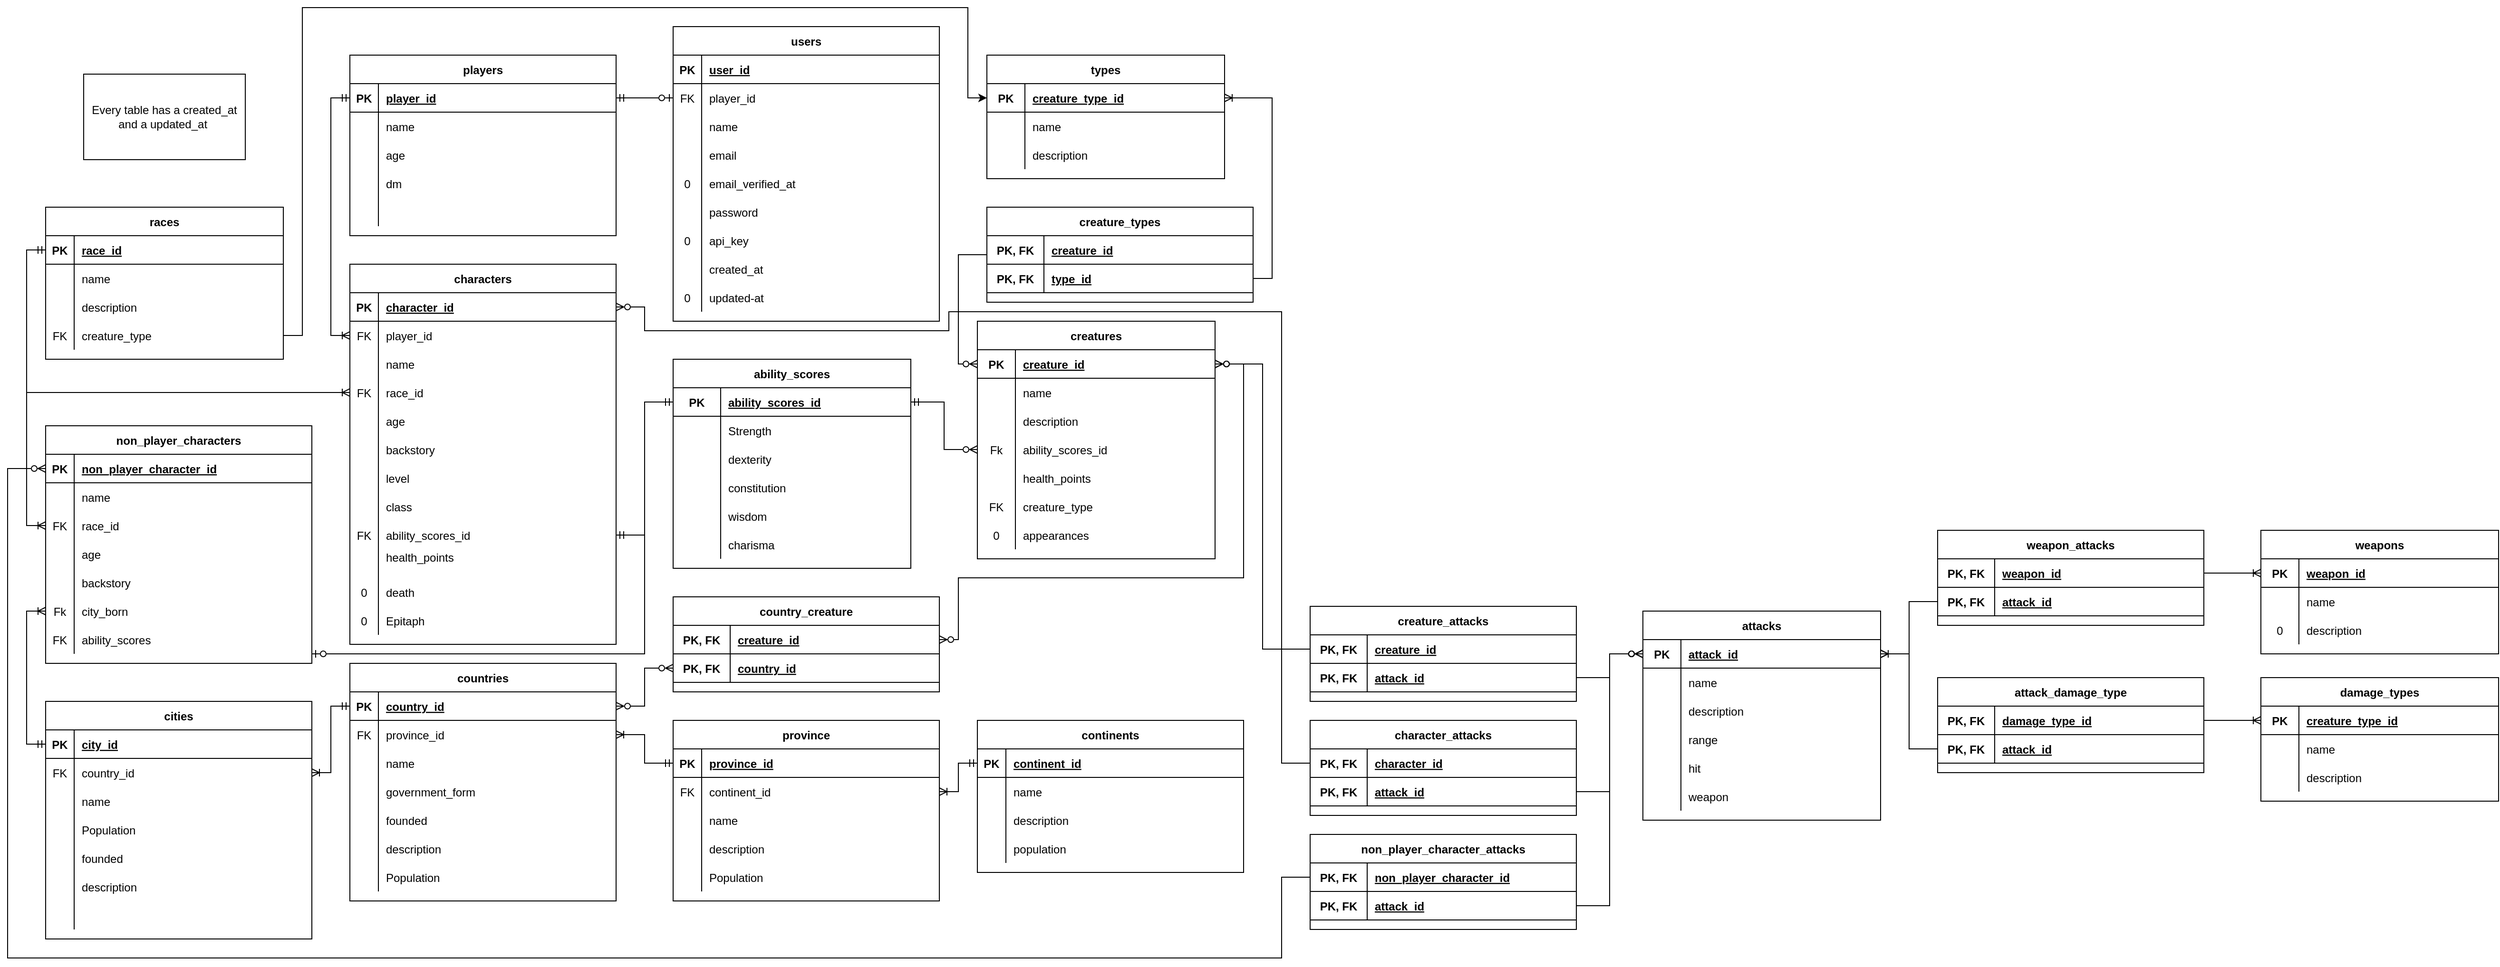 <mxfile version="22.0.2" type="device">
  <diagram id="R2lEEEUBdFMjLlhIrx00" name="Page-1">
    <mxGraphModel dx="3718" dy="1768" grid="1" gridSize="10" guides="1" tooltips="1" connect="1" arrows="1" fold="1" page="1" pageScale="1" pageWidth="850" pageHeight="1100" math="0" shadow="0" extFonts="Permanent Marker^https://fonts.googleapis.com/css?family=Permanent+Marker">
      <root>
        <mxCell id="0" />
        <mxCell id="1" parent="0" />
        <mxCell id="C-vyLk0tnHw3VtMMgP7b-2" value="races" style="shape=table;startSize=30;container=1;collapsible=1;childLayout=tableLayout;fixedRows=1;rowLines=0;fontStyle=1;align=center;resizeLast=1;swimlaneLine=1;" parent="1" vertex="1">
          <mxGeometry x="-290" y="240" width="250" height="160" as="geometry" />
        </mxCell>
        <mxCell id="C-vyLk0tnHw3VtMMgP7b-3" value="" style="shape=partialRectangle;collapsible=0;dropTarget=0;pointerEvents=0;fillColor=none;points=[[0,0.5],[1,0.5]];portConstraint=eastwest;top=0;left=0;right=0;bottom=1;swimlaneLine=1;" parent="C-vyLk0tnHw3VtMMgP7b-2" vertex="1">
          <mxGeometry y="30" width="250" height="30" as="geometry" />
        </mxCell>
        <mxCell id="C-vyLk0tnHw3VtMMgP7b-4" value="PK" style="shape=partialRectangle;overflow=hidden;connectable=0;fillColor=none;top=0;left=0;bottom=0;right=0;fontStyle=1;swimlaneLine=1;" parent="C-vyLk0tnHw3VtMMgP7b-3" vertex="1">
          <mxGeometry width="30" height="30" as="geometry">
            <mxRectangle width="30" height="30" as="alternateBounds" />
          </mxGeometry>
        </mxCell>
        <mxCell id="C-vyLk0tnHw3VtMMgP7b-5" value="race_id" style="shape=partialRectangle;overflow=hidden;connectable=0;fillColor=none;top=0;left=0;bottom=0;right=0;align=left;spacingLeft=6;fontStyle=5;swimlaneLine=1;" parent="C-vyLk0tnHw3VtMMgP7b-3" vertex="1">
          <mxGeometry x="30" width="220" height="30" as="geometry">
            <mxRectangle width="220" height="30" as="alternateBounds" />
          </mxGeometry>
        </mxCell>
        <mxCell id="C-vyLk0tnHw3VtMMgP7b-6" value="" style="shape=partialRectangle;collapsible=0;dropTarget=0;pointerEvents=0;fillColor=none;points=[[0,0.5],[1,0.5]];portConstraint=eastwest;top=0;left=0;right=0;bottom=0;swimlaneLine=1;" parent="C-vyLk0tnHw3VtMMgP7b-2" vertex="1">
          <mxGeometry y="60" width="250" height="30" as="geometry" />
        </mxCell>
        <mxCell id="C-vyLk0tnHw3VtMMgP7b-7" value="" style="shape=partialRectangle;overflow=hidden;connectable=0;fillColor=none;top=0;left=0;bottom=0;right=0;swimlaneLine=1;" parent="C-vyLk0tnHw3VtMMgP7b-6" vertex="1">
          <mxGeometry width="30" height="30" as="geometry">
            <mxRectangle width="30" height="30" as="alternateBounds" />
          </mxGeometry>
        </mxCell>
        <mxCell id="C-vyLk0tnHw3VtMMgP7b-8" value="name" style="shape=partialRectangle;overflow=hidden;connectable=0;fillColor=none;top=0;left=0;bottom=0;right=0;align=left;spacingLeft=6;swimlaneLine=1;" parent="C-vyLk0tnHw3VtMMgP7b-6" vertex="1">
          <mxGeometry x="30" width="220" height="30" as="geometry">
            <mxRectangle width="220" height="30" as="alternateBounds" />
          </mxGeometry>
        </mxCell>
        <mxCell id="C-vyLk0tnHw3VtMMgP7b-9" value="" style="shape=partialRectangle;collapsible=0;dropTarget=0;pointerEvents=0;fillColor=none;points=[[0,0.5],[1,0.5]];portConstraint=eastwest;top=0;left=0;right=0;bottom=0;swimlaneLine=1;" parent="C-vyLk0tnHw3VtMMgP7b-2" vertex="1">
          <mxGeometry y="90" width="250" height="30" as="geometry" />
        </mxCell>
        <mxCell id="C-vyLk0tnHw3VtMMgP7b-10" value="" style="shape=partialRectangle;overflow=hidden;connectable=0;fillColor=none;top=0;left=0;bottom=0;right=0;swimlaneLine=1;" parent="C-vyLk0tnHw3VtMMgP7b-9" vertex="1">
          <mxGeometry width="30" height="30" as="geometry">
            <mxRectangle width="30" height="30" as="alternateBounds" />
          </mxGeometry>
        </mxCell>
        <mxCell id="C-vyLk0tnHw3VtMMgP7b-11" value="description" style="shape=partialRectangle;overflow=hidden;connectable=0;fillColor=none;top=0;left=0;bottom=0;right=0;align=left;spacingLeft=6;swimlaneLine=1;" parent="C-vyLk0tnHw3VtMMgP7b-9" vertex="1">
          <mxGeometry x="30" width="220" height="30" as="geometry">
            <mxRectangle width="220" height="30" as="alternateBounds" />
          </mxGeometry>
        </mxCell>
        <mxCell id="el9kHStMQ3x5oC-QomJl-326" style="shape=partialRectangle;collapsible=0;dropTarget=0;pointerEvents=0;fillColor=none;points=[[0,0.5],[1,0.5]];portConstraint=eastwest;top=0;left=0;right=0;bottom=0;swimlaneLine=1;" vertex="1" parent="C-vyLk0tnHw3VtMMgP7b-2">
          <mxGeometry y="120" width="250" height="30" as="geometry" />
        </mxCell>
        <mxCell id="el9kHStMQ3x5oC-QomJl-327" value="FK" style="shape=partialRectangle;overflow=hidden;connectable=0;fillColor=none;top=0;left=0;bottom=0;right=0;swimlaneLine=1;" vertex="1" parent="el9kHStMQ3x5oC-QomJl-326">
          <mxGeometry width="30" height="30" as="geometry">
            <mxRectangle width="30" height="30" as="alternateBounds" />
          </mxGeometry>
        </mxCell>
        <mxCell id="el9kHStMQ3x5oC-QomJl-328" value="creature_type" style="shape=partialRectangle;overflow=hidden;connectable=0;fillColor=none;top=0;left=0;bottom=0;right=0;align=left;spacingLeft=6;swimlaneLine=1;" vertex="1" parent="el9kHStMQ3x5oC-QomJl-326">
          <mxGeometry x="30" width="220" height="30" as="geometry">
            <mxRectangle width="220" height="30" as="alternateBounds" />
          </mxGeometry>
        </mxCell>
        <mxCell id="pbrmLvh3mEOtWZB2qfXX-43" value="players" style="shape=table;startSize=30;container=1;collapsible=1;childLayout=tableLayout;fixedRows=1;rowLines=0;fontStyle=1;align=center;resizeLast=1;swimlaneLine=1;" parent="1" vertex="1">
          <mxGeometry x="30" y="80" width="280" height="190" as="geometry" />
        </mxCell>
        <mxCell id="pbrmLvh3mEOtWZB2qfXX-44" value="" style="shape=partialRectangle;collapsible=0;dropTarget=0;pointerEvents=0;fillColor=none;points=[[0,0.5],[1,0.5]];portConstraint=eastwest;top=0;left=0;right=0;bottom=1;swimlaneLine=1;" parent="pbrmLvh3mEOtWZB2qfXX-43" vertex="1">
          <mxGeometry y="30" width="280" height="30" as="geometry" />
        </mxCell>
        <mxCell id="pbrmLvh3mEOtWZB2qfXX-45" value="PK" style="shape=partialRectangle;overflow=hidden;connectable=0;fillColor=none;top=0;left=0;bottom=0;right=0;fontStyle=1;swimlaneLine=1;" parent="pbrmLvh3mEOtWZB2qfXX-44" vertex="1">
          <mxGeometry width="30" height="30" as="geometry">
            <mxRectangle width="30" height="30" as="alternateBounds" />
          </mxGeometry>
        </mxCell>
        <mxCell id="pbrmLvh3mEOtWZB2qfXX-46" value="player_id" style="shape=partialRectangle;overflow=hidden;connectable=0;fillColor=none;top=0;left=0;bottom=0;right=0;align=left;spacingLeft=6;fontStyle=5;swimlaneLine=1;" parent="pbrmLvh3mEOtWZB2qfXX-44" vertex="1">
          <mxGeometry x="30" width="250" height="30" as="geometry">
            <mxRectangle width="250" height="30" as="alternateBounds" />
          </mxGeometry>
        </mxCell>
        <mxCell id="pbrmLvh3mEOtWZB2qfXX-47" value="" style="shape=partialRectangle;collapsible=0;dropTarget=0;pointerEvents=0;fillColor=none;points=[[0,0.5],[1,0.5]];portConstraint=eastwest;top=0;left=0;right=0;bottom=0;swimlaneLine=1;" parent="pbrmLvh3mEOtWZB2qfXX-43" vertex="1">
          <mxGeometry y="60" width="280" height="30" as="geometry" />
        </mxCell>
        <mxCell id="pbrmLvh3mEOtWZB2qfXX-48" value="" style="shape=partialRectangle;overflow=hidden;connectable=0;fillColor=none;top=0;left=0;bottom=0;right=0;swimlaneLine=1;" parent="pbrmLvh3mEOtWZB2qfXX-47" vertex="1">
          <mxGeometry width="30" height="30" as="geometry">
            <mxRectangle width="30" height="30" as="alternateBounds" />
          </mxGeometry>
        </mxCell>
        <mxCell id="pbrmLvh3mEOtWZB2qfXX-49" value="name" style="shape=partialRectangle;overflow=hidden;connectable=0;fillColor=none;top=0;left=0;bottom=0;right=0;align=left;spacingLeft=6;swimlaneLine=1;" parent="pbrmLvh3mEOtWZB2qfXX-47" vertex="1">
          <mxGeometry x="30" width="250" height="30" as="geometry">
            <mxRectangle width="250" height="30" as="alternateBounds" />
          </mxGeometry>
        </mxCell>
        <mxCell id="pbrmLvh3mEOtWZB2qfXX-50" style="shape=partialRectangle;collapsible=0;dropTarget=0;pointerEvents=0;fillColor=none;points=[[0,0.5],[1,0.5]];portConstraint=eastwest;top=0;left=0;right=0;bottom=0;swimlaneLine=1;" parent="pbrmLvh3mEOtWZB2qfXX-43" vertex="1">
          <mxGeometry y="90" width="280" height="30" as="geometry" />
        </mxCell>
        <mxCell id="pbrmLvh3mEOtWZB2qfXX-51" style="shape=partialRectangle;overflow=hidden;connectable=0;fillColor=none;top=0;left=0;bottom=0;right=0;swimlaneLine=1;" parent="pbrmLvh3mEOtWZB2qfXX-50" vertex="1">
          <mxGeometry width="30" height="30" as="geometry">
            <mxRectangle width="30" height="30" as="alternateBounds" />
          </mxGeometry>
        </mxCell>
        <mxCell id="pbrmLvh3mEOtWZB2qfXX-52" value="age" style="shape=partialRectangle;overflow=hidden;connectable=0;fillColor=none;top=0;left=0;bottom=0;right=0;align=left;spacingLeft=6;swimlaneLine=1;" parent="pbrmLvh3mEOtWZB2qfXX-50" vertex="1">
          <mxGeometry x="30" width="250" height="30" as="geometry">
            <mxRectangle width="250" height="30" as="alternateBounds" />
          </mxGeometry>
        </mxCell>
        <mxCell id="pbrmLvh3mEOtWZB2qfXX-56" style="shape=partialRectangle;collapsible=0;dropTarget=0;pointerEvents=0;fillColor=none;points=[[0,0.5],[1,0.5]];portConstraint=eastwest;top=0;left=0;right=0;bottom=0;swimlaneLine=1;" parent="pbrmLvh3mEOtWZB2qfXX-43" vertex="1">
          <mxGeometry y="120" width="280" height="30" as="geometry" />
        </mxCell>
        <mxCell id="pbrmLvh3mEOtWZB2qfXX-57" style="shape=partialRectangle;overflow=hidden;connectable=0;fillColor=none;top=0;left=0;bottom=0;right=0;swimlaneLine=1;" parent="pbrmLvh3mEOtWZB2qfXX-56" vertex="1">
          <mxGeometry width="30" height="30" as="geometry">
            <mxRectangle width="30" height="30" as="alternateBounds" />
          </mxGeometry>
        </mxCell>
        <mxCell id="pbrmLvh3mEOtWZB2qfXX-58" value="dm" style="shape=partialRectangle;overflow=hidden;connectable=0;fillColor=none;top=0;left=0;bottom=0;right=0;align=left;spacingLeft=6;swimlaneLine=1;" parent="pbrmLvh3mEOtWZB2qfXX-56" vertex="1">
          <mxGeometry x="30" width="250" height="30" as="geometry">
            <mxRectangle width="250" height="30" as="alternateBounds" />
          </mxGeometry>
        </mxCell>
        <mxCell id="pbrmLvh3mEOtWZB2qfXX-59" style="shape=partialRectangle;collapsible=0;dropTarget=0;pointerEvents=0;fillColor=none;points=[[0,0.5],[1,0.5]];portConstraint=eastwest;top=0;left=0;right=0;bottom=0;swimlaneLine=1;" parent="pbrmLvh3mEOtWZB2qfXX-43" vertex="1">
          <mxGeometry y="150" width="280" height="30" as="geometry" />
        </mxCell>
        <mxCell id="pbrmLvh3mEOtWZB2qfXX-60" style="shape=partialRectangle;overflow=hidden;connectable=0;fillColor=none;top=0;left=0;bottom=0;right=0;swimlaneLine=1;" parent="pbrmLvh3mEOtWZB2qfXX-59" vertex="1">
          <mxGeometry width="30" height="30" as="geometry">
            <mxRectangle width="30" height="30" as="alternateBounds" />
          </mxGeometry>
        </mxCell>
        <mxCell id="pbrmLvh3mEOtWZB2qfXX-61" style="shape=partialRectangle;overflow=hidden;connectable=0;fillColor=none;top=0;left=0;bottom=0;right=0;align=left;spacingLeft=6;swimlaneLine=1;" parent="pbrmLvh3mEOtWZB2qfXX-59" vertex="1">
          <mxGeometry x="30" width="250" height="30" as="geometry">
            <mxRectangle width="250" height="30" as="alternateBounds" />
          </mxGeometry>
        </mxCell>
        <mxCell id="pbrmLvh3mEOtWZB2qfXX-62" value="users" style="shape=table;startSize=30;container=1;collapsible=1;childLayout=tableLayout;fixedRows=1;rowLines=0;fontStyle=1;align=center;resizeLast=1;swimlaneLine=1;" parent="1" vertex="1">
          <mxGeometry x="370" y="50" width="280" height="310" as="geometry" />
        </mxCell>
        <mxCell id="pbrmLvh3mEOtWZB2qfXX-63" value="" style="shape=partialRectangle;collapsible=0;dropTarget=0;pointerEvents=0;fillColor=none;points=[[0,0.5],[1,0.5]];portConstraint=eastwest;top=0;left=0;right=0;bottom=1;swimlaneLine=1;" parent="pbrmLvh3mEOtWZB2qfXX-62" vertex="1">
          <mxGeometry y="30" width="280" height="30" as="geometry" />
        </mxCell>
        <mxCell id="pbrmLvh3mEOtWZB2qfXX-64" value="PK" style="shape=partialRectangle;overflow=hidden;connectable=0;fillColor=none;top=0;left=0;bottom=0;right=0;fontStyle=1;swimlaneLine=1;" parent="pbrmLvh3mEOtWZB2qfXX-63" vertex="1">
          <mxGeometry width="30" height="30" as="geometry">
            <mxRectangle width="30" height="30" as="alternateBounds" />
          </mxGeometry>
        </mxCell>
        <mxCell id="pbrmLvh3mEOtWZB2qfXX-65" value="user_id" style="shape=partialRectangle;overflow=hidden;connectable=0;fillColor=none;top=0;left=0;bottom=0;right=0;align=left;spacingLeft=6;fontStyle=5;swimlaneLine=1;" parent="pbrmLvh3mEOtWZB2qfXX-63" vertex="1">
          <mxGeometry x="30" width="250" height="30" as="geometry">
            <mxRectangle width="250" height="30" as="alternateBounds" />
          </mxGeometry>
        </mxCell>
        <mxCell id="pbrmLvh3mEOtWZB2qfXX-87" style="shape=partialRectangle;collapsible=0;dropTarget=0;pointerEvents=0;fillColor=none;points=[[0,0.5],[1,0.5]];portConstraint=eastwest;top=0;left=0;right=0;bottom=0;swimlaneLine=1;" parent="pbrmLvh3mEOtWZB2qfXX-62" vertex="1">
          <mxGeometry y="60" width="280" height="30" as="geometry" />
        </mxCell>
        <mxCell id="pbrmLvh3mEOtWZB2qfXX-88" value="FK" style="shape=partialRectangle;overflow=hidden;connectable=0;fillColor=none;top=0;left=0;bottom=0;right=0;swimlaneLine=1;" parent="pbrmLvh3mEOtWZB2qfXX-87" vertex="1">
          <mxGeometry width="30" height="30" as="geometry">
            <mxRectangle width="30" height="30" as="alternateBounds" />
          </mxGeometry>
        </mxCell>
        <mxCell id="pbrmLvh3mEOtWZB2qfXX-89" value="player_id" style="shape=partialRectangle;overflow=hidden;connectable=0;fillColor=none;top=0;left=0;bottom=0;right=0;align=left;spacingLeft=6;swimlaneLine=1;" parent="pbrmLvh3mEOtWZB2qfXX-87" vertex="1">
          <mxGeometry x="30" width="250" height="30" as="geometry">
            <mxRectangle width="250" height="30" as="alternateBounds" />
          </mxGeometry>
        </mxCell>
        <mxCell id="pbrmLvh3mEOtWZB2qfXX-66" value="" style="shape=partialRectangle;collapsible=0;dropTarget=0;pointerEvents=0;fillColor=none;points=[[0,0.5],[1,0.5]];portConstraint=eastwest;top=0;left=0;right=0;bottom=0;swimlaneLine=1;" parent="pbrmLvh3mEOtWZB2qfXX-62" vertex="1">
          <mxGeometry y="90" width="280" height="30" as="geometry" />
        </mxCell>
        <mxCell id="pbrmLvh3mEOtWZB2qfXX-67" value="" style="shape=partialRectangle;overflow=hidden;connectable=0;fillColor=none;top=0;left=0;bottom=0;right=0;swimlaneLine=1;" parent="pbrmLvh3mEOtWZB2qfXX-66" vertex="1">
          <mxGeometry width="30" height="30" as="geometry">
            <mxRectangle width="30" height="30" as="alternateBounds" />
          </mxGeometry>
        </mxCell>
        <mxCell id="pbrmLvh3mEOtWZB2qfXX-68" value="name" style="shape=partialRectangle;overflow=hidden;connectable=0;fillColor=none;top=0;left=0;bottom=0;right=0;align=left;spacingLeft=6;swimlaneLine=1;" parent="pbrmLvh3mEOtWZB2qfXX-66" vertex="1">
          <mxGeometry x="30" width="250" height="30" as="geometry">
            <mxRectangle width="250" height="30" as="alternateBounds" />
          </mxGeometry>
        </mxCell>
        <mxCell id="pbrmLvh3mEOtWZB2qfXX-69" style="shape=partialRectangle;collapsible=0;dropTarget=0;pointerEvents=0;fillColor=none;points=[[0,0.5],[1,0.5]];portConstraint=eastwest;top=0;left=0;right=0;bottom=0;swimlaneLine=1;" parent="pbrmLvh3mEOtWZB2qfXX-62" vertex="1">
          <mxGeometry y="120" width="280" height="30" as="geometry" />
        </mxCell>
        <mxCell id="pbrmLvh3mEOtWZB2qfXX-70" style="shape=partialRectangle;overflow=hidden;connectable=0;fillColor=none;top=0;left=0;bottom=0;right=0;swimlaneLine=1;" parent="pbrmLvh3mEOtWZB2qfXX-69" vertex="1">
          <mxGeometry width="30" height="30" as="geometry">
            <mxRectangle width="30" height="30" as="alternateBounds" />
          </mxGeometry>
        </mxCell>
        <mxCell id="pbrmLvh3mEOtWZB2qfXX-71" value="email" style="shape=partialRectangle;overflow=hidden;connectable=0;fillColor=none;top=0;left=0;bottom=0;right=0;align=left;spacingLeft=6;swimlaneLine=1;" parent="pbrmLvh3mEOtWZB2qfXX-69" vertex="1">
          <mxGeometry x="30" width="250" height="30" as="geometry">
            <mxRectangle width="250" height="30" as="alternateBounds" />
          </mxGeometry>
        </mxCell>
        <mxCell id="pbrmLvh3mEOtWZB2qfXX-72" style="shape=partialRectangle;collapsible=0;dropTarget=0;pointerEvents=0;fillColor=none;points=[[0,0.5],[1,0.5]];portConstraint=eastwest;top=0;left=0;right=0;bottom=0;swimlaneLine=1;" parent="pbrmLvh3mEOtWZB2qfXX-62" vertex="1">
          <mxGeometry y="150" width="280" height="30" as="geometry" />
        </mxCell>
        <mxCell id="pbrmLvh3mEOtWZB2qfXX-73" value="0" style="shape=partialRectangle;overflow=hidden;connectable=0;fillColor=none;top=0;left=0;bottom=0;right=0;swimlaneLine=1;" parent="pbrmLvh3mEOtWZB2qfXX-72" vertex="1">
          <mxGeometry width="30" height="30" as="geometry">
            <mxRectangle width="30" height="30" as="alternateBounds" />
          </mxGeometry>
        </mxCell>
        <mxCell id="pbrmLvh3mEOtWZB2qfXX-74" value="email_verified_at" style="shape=partialRectangle;overflow=hidden;connectable=0;fillColor=none;top=0;left=0;bottom=0;right=0;align=left;spacingLeft=6;swimlaneLine=1;" parent="pbrmLvh3mEOtWZB2qfXX-72" vertex="1">
          <mxGeometry x="30" width="250" height="30" as="geometry">
            <mxRectangle width="250" height="30" as="alternateBounds" />
          </mxGeometry>
        </mxCell>
        <mxCell id="pbrmLvh3mEOtWZB2qfXX-75" style="shape=partialRectangle;collapsible=0;dropTarget=0;pointerEvents=0;fillColor=none;points=[[0,0.5],[1,0.5]];portConstraint=eastwest;top=0;left=0;right=0;bottom=0;swimlaneLine=1;" parent="pbrmLvh3mEOtWZB2qfXX-62" vertex="1">
          <mxGeometry y="180" width="280" height="30" as="geometry" />
        </mxCell>
        <mxCell id="pbrmLvh3mEOtWZB2qfXX-76" style="shape=partialRectangle;overflow=hidden;connectable=0;fillColor=none;top=0;left=0;bottom=0;right=0;swimlaneLine=1;" parent="pbrmLvh3mEOtWZB2qfXX-75" vertex="1">
          <mxGeometry width="30" height="30" as="geometry">
            <mxRectangle width="30" height="30" as="alternateBounds" />
          </mxGeometry>
        </mxCell>
        <mxCell id="pbrmLvh3mEOtWZB2qfXX-77" value="password" style="shape=partialRectangle;overflow=hidden;connectable=0;fillColor=none;top=0;left=0;bottom=0;right=0;align=left;spacingLeft=6;swimlaneLine=1;" parent="pbrmLvh3mEOtWZB2qfXX-75" vertex="1">
          <mxGeometry x="30" width="250" height="30" as="geometry">
            <mxRectangle width="250" height="30" as="alternateBounds" />
          </mxGeometry>
        </mxCell>
        <mxCell id="el9kHStMQ3x5oC-QomJl-113" style="shape=partialRectangle;collapsible=0;dropTarget=0;pointerEvents=0;fillColor=none;points=[[0,0.5],[1,0.5]];portConstraint=eastwest;top=0;left=0;right=0;bottom=0;swimlaneLine=1;" vertex="1" parent="pbrmLvh3mEOtWZB2qfXX-62">
          <mxGeometry y="210" width="280" height="30" as="geometry" />
        </mxCell>
        <mxCell id="el9kHStMQ3x5oC-QomJl-114" value="0" style="shape=partialRectangle;overflow=hidden;connectable=0;fillColor=none;top=0;left=0;bottom=0;right=0;swimlaneLine=1;" vertex="1" parent="el9kHStMQ3x5oC-QomJl-113">
          <mxGeometry width="30" height="30" as="geometry">
            <mxRectangle width="30" height="30" as="alternateBounds" />
          </mxGeometry>
        </mxCell>
        <mxCell id="el9kHStMQ3x5oC-QomJl-115" value="api_key" style="shape=partialRectangle;overflow=hidden;connectable=0;fillColor=none;top=0;left=0;bottom=0;right=0;align=left;spacingLeft=6;swimlaneLine=1;" vertex="1" parent="el9kHStMQ3x5oC-QomJl-113">
          <mxGeometry x="30" width="250" height="30" as="geometry">
            <mxRectangle width="250" height="30" as="alternateBounds" />
          </mxGeometry>
        </mxCell>
        <mxCell id="pbrmLvh3mEOtWZB2qfXX-78" style="shape=partialRectangle;collapsible=0;dropTarget=0;pointerEvents=0;fillColor=none;points=[[0,0.5],[1,0.5]];portConstraint=eastwest;top=0;left=0;right=0;bottom=0;swimlaneLine=1;" parent="pbrmLvh3mEOtWZB2qfXX-62" vertex="1">
          <mxGeometry y="240" width="280" height="30" as="geometry" />
        </mxCell>
        <mxCell id="pbrmLvh3mEOtWZB2qfXX-79" value="" style="shape=partialRectangle;overflow=hidden;connectable=0;fillColor=none;top=0;left=0;bottom=0;right=0;swimlaneLine=1;" parent="pbrmLvh3mEOtWZB2qfXX-78" vertex="1">
          <mxGeometry width="30" height="30" as="geometry">
            <mxRectangle width="30" height="30" as="alternateBounds" />
          </mxGeometry>
        </mxCell>
        <mxCell id="pbrmLvh3mEOtWZB2qfXX-80" value="created_at" style="shape=partialRectangle;overflow=hidden;connectable=0;fillColor=none;top=0;left=0;bottom=0;right=0;align=left;spacingLeft=6;swimlaneLine=1;" parent="pbrmLvh3mEOtWZB2qfXX-78" vertex="1">
          <mxGeometry x="30" width="250" height="30" as="geometry">
            <mxRectangle width="250" height="30" as="alternateBounds" />
          </mxGeometry>
        </mxCell>
        <mxCell id="pbrmLvh3mEOtWZB2qfXX-81" style="shape=partialRectangle;collapsible=0;dropTarget=0;pointerEvents=0;fillColor=none;points=[[0,0.5],[1,0.5]];portConstraint=eastwest;top=0;left=0;right=0;bottom=0;swimlaneLine=1;" parent="pbrmLvh3mEOtWZB2qfXX-62" vertex="1">
          <mxGeometry y="270" width="280" height="30" as="geometry" />
        </mxCell>
        <mxCell id="pbrmLvh3mEOtWZB2qfXX-82" value="0" style="shape=partialRectangle;overflow=hidden;connectable=0;fillColor=none;top=0;left=0;bottom=0;right=0;swimlaneLine=1;" parent="pbrmLvh3mEOtWZB2qfXX-81" vertex="1">
          <mxGeometry width="30" height="30" as="geometry">
            <mxRectangle width="30" height="30" as="alternateBounds" />
          </mxGeometry>
        </mxCell>
        <mxCell id="pbrmLvh3mEOtWZB2qfXX-83" value="updated-at" style="shape=partialRectangle;overflow=hidden;connectable=0;fillColor=none;top=0;left=0;bottom=0;right=0;align=left;spacingLeft=6;swimlaneLine=1;" parent="pbrmLvh3mEOtWZB2qfXX-81" vertex="1">
          <mxGeometry x="30" width="250" height="30" as="geometry">
            <mxRectangle width="250" height="30" as="alternateBounds" />
          </mxGeometry>
        </mxCell>
        <mxCell id="pbrmLvh3mEOtWZB2qfXX-90" style="edgeStyle=orthogonalEdgeStyle;rounded=0;orthogonalLoop=1;jettySize=auto;html=1;entryX=1;entryY=0.5;entryDx=0;entryDy=0;endArrow=ERmandOne;endFill=0;startArrow=ERzeroToOne;startFill=0;swimlaneLine=1;" parent="1" source="pbrmLvh3mEOtWZB2qfXX-87" target="pbrmLvh3mEOtWZB2qfXX-44" edge="1">
          <mxGeometry relative="1" as="geometry" />
        </mxCell>
        <mxCell id="pbrmLvh3mEOtWZB2qfXX-106" value="continents" style="shape=table;startSize=30;container=1;collapsible=1;childLayout=tableLayout;fixedRows=1;rowLines=0;fontStyle=1;align=center;resizeLast=1;swimlaneLine=1;" parent="1" vertex="1">
          <mxGeometry x="690" y="780" width="280" height="160" as="geometry" />
        </mxCell>
        <mxCell id="pbrmLvh3mEOtWZB2qfXX-107" value="" style="shape=partialRectangle;collapsible=0;dropTarget=0;pointerEvents=0;fillColor=none;points=[[0,0.5],[1,0.5]];portConstraint=eastwest;top=0;left=0;right=0;bottom=1;swimlaneLine=1;" parent="pbrmLvh3mEOtWZB2qfXX-106" vertex="1">
          <mxGeometry y="30" width="280" height="30" as="geometry" />
        </mxCell>
        <mxCell id="pbrmLvh3mEOtWZB2qfXX-108" value="PK" style="shape=partialRectangle;overflow=hidden;connectable=0;fillColor=none;top=0;left=0;bottom=0;right=0;fontStyle=1;swimlaneLine=1;" parent="pbrmLvh3mEOtWZB2qfXX-107" vertex="1">
          <mxGeometry width="30" height="30" as="geometry">
            <mxRectangle width="30" height="30" as="alternateBounds" />
          </mxGeometry>
        </mxCell>
        <mxCell id="pbrmLvh3mEOtWZB2qfXX-109" value="continent_id" style="shape=partialRectangle;overflow=hidden;connectable=0;fillColor=none;top=0;left=0;bottom=0;right=0;align=left;spacingLeft=6;fontStyle=5;swimlaneLine=1;" parent="pbrmLvh3mEOtWZB2qfXX-107" vertex="1">
          <mxGeometry x="30" width="250" height="30" as="geometry">
            <mxRectangle width="250" height="30" as="alternateBounds" />
          </mxGeometry>
        </mxCell>
        <mxCell id="pbrmLvh3mEOtWZB2qfXX-110" value="" style="shape=partialRectangle;collapsible=0;dropTarget=0;pointerEvents=0;fillColor=none;points=[[0,0.5],[1,0.5]];portConstraint=eastwest;top=0;left=0;right=0;bottom=0;swimlaneLine=1;" parent="pbrmLvh3mEOtWZB2qfXX-106" vertex="1">
          <mxGeometry y="60" width="280" height="30" as="geometry" />
        </mxCell>
        <mxCell id="pbrmLvh3mEOtWZB2qfXX-111" value="" style="shape=partialRectangle;overflow=hidden;connectable=0;fillColor=none;top=0;left=0;bottom=0;right=0;swimlaneLine=1;" parent="pbrmLvh3mEOtWZB2qfXX-110" vertex="1">
          <mxGeometry width="30" height="30" as="geometry">
            <mxRectangle width="30" height="30" as="alternateBounds" />
          </mxGeometry>
        </mxCell>
        <mxCell id="pbrmLvh3mEOtWZB2qfXX-112" value="name" style="shape=partialRectangle;overflow=hidden;connectable=0;fillColor=none;top=0;left=0;bottom=0;right=0;align=left;spacingLeft=6;swimlaneLine=1;" parent="pbrmLvh3mEOtWZB2qfXX-110" vertex="1">
          <mxGeometry x="30" width="250" height="30" as="geometry">
            <mxRectangle width="250" height="30" as="alternateBounds" />
          </mxGeometry>
        </mxCell>
        <mxCell id="pbrmLvh3mEOtWZB2qfXX-113" style="shape=partialRectangle;collapsible=0;dropTarget=0;pointerEvents=0;fillColor=none;points=[[0,0.5],[1,0.5]];portConstraint=eastwest;top=0;left=0;right=0;bottom=0;swimlaneLine=1;" parent="pbrmLvh3mEOtWZB2qfXX-106" vertex="1">
          <mxGeometry y="90" width="280" height="30" as="geometry" />
        </mxCell>
        <mxCell id="pbrmLvh3mEOtWZB2qfXX-114" style="shape=partialRectangle;overflow=hidden;connectable=0;fillColor=none;top=0;left=0;bottom=0;right=0;swimlaneLine=1;" parent="pbrmLvh3mEOtWZB2qfXX-113" vertex="1">
          <mxGeometry width="30" height="30" as="geometry">
            <mxRectangle width="30" height="30" as="alternateBounds" />
          </mxGeometry>
        </mxCell>
        <mxCell id="pbrmLvh3mEOtWZB2qfXX-115" value="description" style="shape=partialRectangle;overflow=hidden;connectable=0;fillColor=none;top=0;left=0;bottom=0;right=0;align=left;spacingLeft=6;swimlaneLine=1;" parent="pbrmLvh3mEOtWZB2qfXX-113" vertex="1">
          <mxGeometry x="30" width="250" height="30" as="geometry">
            <mxRectangle width="250" height="30" as="alternateBounds" />
          </mxGeometry>
        </mxCell>
        <mxCell id="pbrmLvh3mEOtWZB2qfXX-119" style="shape=partialRectangle;collapsible=0;dropTarget=0;pointerEvents=0;fillColor=none;points=[[0,0.5],[1,0.5]];portConstraint=eastwest;top=0;left=0;right=0;bottom=0;swimlaneLine=1;" parent="pbrmLvh3mEOtWZB2qfXX-106" vertex="1">
          <mxGeometry y="120" width="280" height="30" as="geometry" />
        </mxCell>
        <mxCell id="pbrmLvh3mEOtWZB2qfXX-120" style="shape=partialRectangle;overflow=hidden;connectable=0;fillColor=none;top=0;left=0;bottom=0;right=0;swimlaneLine=1;" parent="pbrmLvh3mEOtWZB2qfXX-119" vertex="1">
          <mxGeometry width="30" height="30" as="geometry">
            <mxRectangle width="30" height="30" as="alternateBounds" />
          </mxGeometry>
        </mxCell>
        <mxCell id="pbrmLvh3mEOtWZB2qfXX-121" value="population" style="shape=partialRectangle;overflow=hidden;connectable=0;fillColor=none;top=0;left=0;bottom=0;right=0;align=left;spacingLeft=6;swimlaneLine=1;" parent="pbrmLvh3mEOtWZB2qfXX-119" vertex="1">
          <mxGeometry x="30" width="250" height="30" as="geometry">
            <mxRectangle width="250" height="30" as="alternateBounds" />
          </mxGeometry>
        </mxCell>
        <mxCell id="pbrmLvh3mEOtWZB2qfXX-125" value="countries" style="shape=table;startSize=30;container=1;collapsible=1;childLayout=tableLayout;fixedRows=1;rowLines=0;fontStyle=1;align=center;resizeLast=1;swimlaneLine=1;" parent="1" vertex="1">
          <mxGeometry x="30" y="720" width="280" height="250" as="geometry" />
        </mxCell>
        <mxCell id="pbrmLvh3mEOtWZB2qfXX-126" value="" style="shape=partialRectangle;collapsible=0;dropTarget=0;pointerEvents=0;fillColor=none;points=[[0,0.5],[1,0.5]];portConstraint=eastwest;top=0;left=0;right=0;bottom=1;swimlaneLine=1;" parent="pbrmLvh3mEOtWZB2qfXX-125" vertex="1">
          <mxGeometry y="30" width="280" height="30" as="geometry" />
        </mxCell>
        <mxCell id="pbrmLvh3mEOtWZB2qfXX-127" value="PK" style="shape=partialRectangle;overflow=hidden;connectable=0;fillColor=none;top=0;left=0;bottom=0;right=0;fontStyle=1;swimlaneLine=1;" parent="pbrmLvh3mEOtWZB2qfXX-126" vertex="1">
          <mxGeometry width="30" height="30" as="geometry">
            <mxRectangle width="30" height="30" as="alternateBounds" />
          </mxGeometry>
        </mxCell>
        <mxCell id="pbrmLvh3mEOtWZB2qfXX-128" value="country_id" style="shape=partialRectangle;overflow=hidden;connectable=0;fillColor=none;top=0;left=0;bottom=0;right=0;align=left;spacingLeft=6;fontStyle=5;swimlaneLine=1;" parent="pbrmLvh3mEOtWZB2qfXX-126" vertex="1">
          <mxGeometry x="30" width="250" height="30" as="geometry">
            <mxRectangle width="250" height="30" as="alternateBounds" />
          </mxGeometry>
        </mxCell>
        <mxCell id="pbrmLvh3mEOtWZB2qfXX-172" style="shape=partialRectangle;collapsible=0;dropTarget=0;pointerEvents=0;fillColor=none;points=[[0,0.5],[1,0.5]];portConstraint=eastwest;top=0;left=0;right=0;bottom=0;swimlaneLine=1;" parent="pbrmLvh3mEOtWZB2qfXX-125" vertex="1">
          <mxGeometry y="60" width="280" height="30" as="geometry" />
        </mxCell>
        <mxCell id="pbrmLvh3mEOtWZB2qfXX-173" value="FK" style="shape=partialRectangle;overflow=hidden;connectable=0;fillColor=none;top=0;left=0;bottom=0;right=0;swimlaneLine=1;" parent="pbrmLvh3mEOtWZB2qfXX-172" vertex="1">
          <mxGeometry width="30" height="30" as="geometry">
            <mxRectangle width="30" height="30" as="alternateBounds" />
          </mxGeometry>
        </mxCell>
        <mxCell id="pbrmLvh3mEOtWZB2qfXX-174" value="province_id" style="shape=partialRectangle;overflow=hidden;connectable=0;fillColor=none;top=0;left=0;bottom=0;right=0;align=left;spacingLeft=6;fontStyle=0;swimlaneLine=1;" parent="pbrmLvh3mEOtWZB2qfXX-172" vertex="1">
          <mxGeometry x="30" width="250" height="30" as="geometry">
            <mxRectangle width="250" height="30" as="alternateBounds" />
          </mxGeometry>
        </mxCell>
        <mxCell id="pbrmLvh3mEOtWZB2qfXX-129" value="" style="shape=partialRectangle;collapsible=0;dropTarget=0;pointerEvents=0;fillColor=none;points=[[0,0.5],[1,0.5]];portConstraint=eastwest;top=0;left=0;right=0;bottom=0;swimlaneLine=1;" parent="pbrmLvh3mEOtWZB2qfXX-125" vertex="1">
          <mxGeometry y="90" width="280" height="30" as="geometry" />
        </mxCell>
        <mxCell id="pbrmLvh3mEOtWZB2qfXX-130" value="" style="shape=partialRectangle;overflow=hidden;connectable=0;fillColor=none;top=0;left=0;bottom=0;right=0;swimlaneLine=1;" parent="pbrmLvh3mEOtWZB2qfXX-129" vertex="1">
          <mxGeometry width="30" height="30" as="geometry">
            <mxRectangle width="30" height="30" as="alternateBounds" />
          </mxGeometry>
        </mxCell>
        <mxCell id="pbrmLvh3mEOtWZB2qfXX-131" value="name" style="shape=partialRectangle;overflow=hidden;connectable=0;fillColor=none;top=0;left=0;bottom=0;right=0;align=left;spacingLeft=6;swimlaneLine=1;" parent="pbrmLvh3mEOtWZB2qfXX-129" vertex="1">
          <mxGeometry x="30" width="250" height="30" as="geometry">
            <mxRectangle width="250" height="30" as="alternateBounds" />
          </mxGeometry>
        </mxCell>
        <mxCell id="pbrmLvh3mEOtWZB2qfXX-132" style="shape=partialRectangle;collapsible=0;dropTarget=0;pointerEvents=0;fillColor=none;points=[[0,0.5],[1,0.5]];portConstraint=eastwest;top=0;left=0;right=0;bottom=0;swimlaneLine=1;" parent="pbrmLvh3mEOtWZB2qfXX-125" vertex="1">
          <mxGeometry y="120" width="280" height="30" as="geometry" />
        </mxCell>
        <mxCell id="pbrmLvh3mEOtWZB2qfXX-133" style="shape=partialRectangle;overflow=hidden;connectable=0;fillColor=none;top=0;left=0;bottom=0;right=0;swimlaneLine=1;" parent="pbrmLvh3mEOtWZB2qfXX-132" vertex="1">
          <mxGeometry width="30" height="30" as="geometry">
            <mxRectangle width="30" height="30" as="alternateBounds" />
          </mxGeometry>
        </mxCell>
        <mxCell id="pbrmLvh3mEOtWZB2qfXX-134" value="government_form" style="shape=partialRectangle;overflow=hidden;connectable=0;fillColor=none;top=0;left=0;bottom=0;right=0;align=left;spacingLeft=6;swimlaneLine=1;" parent="pbrmLvh3mEOtWZB2qfXX-132" vertex="1">
          <mxGeometry x="30" width="250" height="30" as="geometry">
            <mxRectangle width="250" height="30" as="alternateBounds" />
          </mxGeometry>
        </mxCell>
        <mxCell id="pbrmLvh3mEOtWZB2qfXX-135" style="shape=partialRectangle;collapsible=0;dropTarget=0;pointerEvents=0;fillColor=none;points=[[0,0.5],[1,0.5]];portConstraint=eastwest;top=0;left=0;right=0;bottom=0;swimlaneLine=1;" parent="pbrmLvh3mEOtWZB2qfXX-125" vertex="1">
          <mxGeometry y="150" width="280" height="30" as="geometry" />
        </mxCell>
        <mxCell id="pbrmLvh3mEOtWZB2qfXX-136" style="shape=partialRectangle;overflow=hidden;connectable=0;fillColor=none;top=0;left=0;bottom=0;right=0;swimlaneLine=1;" parent="pbrmLvh3mEOtWZB2qfXX-135" vertex="1">
          <mxGeometry width="30" height="30" as="geometry">
            <mxRectangle width="30" height="30" as="alternateBounds" />
          </mxGeometry>
        </mxCell>
        <mxCell id="pbrmLvh3mEOtWZB2qfXX-137" value="founded" style="shape=partialRectangle;overflow=hidden;connectable=0;fillColor=none;top=0;left=0;bottom=0;right=0;align=left;spacingLeft=6;swimlaneLine=1;" parent="pbrmLvh3mEOtWZB2qfXX-135" vertex="1">
          <mxGeometry x="30" width="250" height="30" as="geometry">
            <mxRectangle width="250" height="30" as="alternateBounds" />
          </mxGeometry>
        </mxCell>
        <mxCell id="pbrmLvh3mEOtWZB2qfXX-138" style="shape=partialRectangle;collapsible=0;dropTarget=0;pointerEvents=0;fillColor=none;points=[[0,0.5],[1,0.5]];portConstraint=eastwest;top=0;left=0;right=0;bottom=0;swimlaneLine=1;" parent="pbrmLvh3mEOtWZB2qfXX-125" vertex="1">
          <mxGeometry y="180" width="280" height="30" as="geometry" />
        </mxCell>
        <mxCell id="pbrmLvh3mEOtWZB2qfXX-139" style="shape=partialRectangle;overflow=hidden;connectable=0;fillColor=none;top=0;left=0;bottom=0;right=0;swimlaneLine=1;" parent="pbrmLvh3mEOtWZB2qfXX-138" vertex="1">
          <mxGeometry width="30" height="30" as="geometry">
            <mxRectangle width="30" height="30" as="alternateBounds" />
          </mxGeometry>
        </mxCell>
        <mxCell id="pbrmLvh3mEOtWZB2qfXX-140" value="description" style="shape=partialRectangle;overflow=hidden;connectable=0;fillColor=none;top=0;left=0;bottom=0;right=0;align=left;spacingLeft=6;swimlaneLine=1;" parent="pbrmLvh3mEOtWZB2qfXX-138" vertex="1">
          <mxGeometry x="30" width="250" height="30" as="geometry">
            <mxRectangle width="250" height="30" as="alternateBounds" />
          </mxGeometry>
        </mxCell>
        <mxCell id="pbrmLvh3mEOtWZB2qfXX-141" style="shape=partialRectangle;collapsible=0;dropTarget=0;pointerEvents=0;fillColor=none;points=[[0,0.5],[1,0.5]];portConstraint=eastwest;top=0;left=0;right=0;bottom=0;swimlaneLine=1;" parent="pbrmLvh3mEOtWZB2qfXX-125" vertex="1">
          <mxGeometry y="210" width="280" height="30" as="geometry" />
        </mxCell>
        <mxCell id="pbrmLvh3mEOtWZB2qfXX-142" style="shape=partialRectangle;overflow=hidden;connectable=0;fillColor=none;top=0;left=0;bottom=0;right=0;swimlaneLine=1;" parent="pbrmLvh3mEOtWZB2qfXX-141" vertex="1">
          <mxGeometry width="30" height="30" as="geometry">
            <mxRectangle width="30" height="30" as="alternateBounds" />
          </mxGeometry>
        </mxCell>
        <mxCell id="pbrmLvh3mEOtWZB2qfXX-143" value="Population" style="shape=partialRectangle;overflow=hidden;connectable=0;fillColor=none;top=0;left=0;bottom=0;right=0;align=left;spacingLeft=6;swimlaneLine=1;" parent="pbrmLvh3mEOtWZB2qfXX-141" vertex="1">
          <mxGeometry x="30" width="250" height="30" as="geometry">
            <mxRectangle width="250" height="30" as="alternateBounds" />
          </mxGeometry>
        </mxCell>
        <mxCell id="pbrmLvh3mEOtWZB2qfXX-144" value="non_player_characters" style="shape=table;startSize=30;container=1;collapsible=1;childLayout=tableLayout;fixedRows=1;rowLines=0;fontStyle=1;align=center;resizeLast=1;swimlaneLine=1;" parent="1" vertex="1">
          <mxGeometry x="-290" y="470" width="280" height="250" as="geometry" />
        </mxCell>
        <mxCell id="pbrmLvh3mEOtWZB2qfXX-145" value="" style="shape=partialRectangle;collapsible=0;dropTarget=0;pointerEvents=0;fillColor=none;points=[[0,0.5],[1,0.5]];portConstraint=eastwest;top=0;left=0;right=0;bottom=1;swimlaneLine=1;" parent="pbrmLvh3mEOtWZB2qfXX-144" vertex="1">
          <mxGeometry y="30" width="280" height="30" as="geometry" />
        </mxCell>
        <mxCell id="pbrmLvh3mEOtWZB2qfXX-146" value="PK" style="shape=partialRectangle;overflow=hidden;connectable=0;fillColor=none;top=0;left=0;bottom=0;right=0;fontStyle=1;swimlaneLine=1;" parent="pbrmLvh3mEOtWZB2qfXX-145" vertex="1">
          <mxGeometry width="30" height="30" as="geometry">
            <mxRectangle width="30" height="30" as="alternateBounds" />
          </mxGeometry>
        </mxCell>
        <mxCell id="pbrmLvh3mEOtWZB2qfXX-147" value="non_player_character_id" style="shape=partialRectangle;overflow=hidden;connectable=0;fillColor=none;top=0;left=0;bottom=0;right=0;align=left;spacingLeft=6;fontStyle=5;swimlaneLine=1;" parent="pbrmLvh3mEOtWZB2qfXX-145" vertex="1">
          <mxGeometry x="30" width="250" height="30" as="geometry">
            <mxRectangle width="250" height="30" as="alternateBounds" />
          </mxGeometry>
        </mxCell>
        <mxCell id="pbrmLvh3mEOtWZB2qfXX-148" value="" style="shape=partialRectangle;collapsible=0;dropTarget=0;pointerEvents=0;fillColor=none;points=[[0,0.5],[1,0.5]];portConstraint=eastwest;top=0;left=0;right=0;bottom=0;swimlaneLine=1;" parent="pbrmLvh3mEOtWZB2qfXX-144" vertex="1">
          <mxGeometry y="60" width="280" height="30" as="geometry" />
        </mxCell>
        <mxCell id="pbrmLvh3mEOtWZB2qfXX-149" value="" style="shape=partialRectangle;overflow=hidden;connectable=0;fillColor=none;top=0;left=0;bottom=0;right=0;swimlaneLine=1;" parent="pbrmLvh3mEOtWZB2qfXX-148" vertex="1">
          <mxGeometry width="30" height="30" as="geometry">
            <mxRectangle width="30" height="30" as="alternateBounds" />
          </mxGeometry>
        </mxCell>
        <mxCell id="pbrmLvh3mEOtWZB2qfXX-150" value="name" style="shape=partialRectangle;overflow=hidden;connectable=0;fillColor=none;top=0;left=0;bottom=0;right=0;align=left;spacingLeft=6;swimlaneLine=1;" parent="pbrmLvh3mEOtWZB2qfXX-148" vertex="1">
          <mxGeometry x="30" width="250" height="30" as="geometry">
            <mxRectangle width="250" height="30" as="alternateBounds" />
          </mxGeometry>
        </mxCell>
        <mxCell id="pbrmLvh3mEOtWZB2qfXX-151" style="shape=partialRectangle;collapsible=0;dropTarget=0;pointerEvents=0;fillColor=none;points=[[0,0.5],[1,0.5]];portConstraint=eastwest;top=0;left=0;right=0;bottom=0;swimlaneLine=1;" parent="pbrmLvh3mEOtWZB2qfXX-144" vertex="1">
          <mxGeometry y="90" width="280" height="30" as="geometry" />
        </mxCell>
        <mxCell id="pbrmLvh3mEOtWZB2qfXX-152" value="FK" style="shape=partialRectangle;overflow=hidden;connectable=0;fillColor=none;top=0;left=0;bottom=0;right=0;swimlaneLine=1;" parent="pbrmLvh3mEOtWZB2qfXX-151" vertex="1">
          <mxGeometry width="30" height="30" as="geometry">
            <mxRectangle width="30" height="30" as="alternateBounds" />
          </mxGeometry>
        </mxCell>
        <mxCell id="pbrmLvh3mEOtWZB2qfXX-153" value="race_id" style="shape=partialRectangle;overflow=hidden;connectable=0;fillColor=none;top=0;left=0;bottom=0;right=0;align=left;spacingLeft=6;swimlaneLine=1;" parent="pbrmLvh3mEOtWZB2qfXX-151" vertex="1">
          <mxGeometry x="30" width="250" height="30" as="geometry">
            <mxRectangle width="250" height="30" as="alternateBounds" />
          </mxGeometry>
        </mxCell>
        <mxCell id="pbrmLvh3mEOtWZB2qfXX-154" style="shape=partialRectangle;collapsible=0;dropTarget=0;pointerEvents=0;fillColor=none;points=[[0,0.5],[1,0.5]];portConstraint=eastwest;top=0;left=0;right=0;bottom=0;swimlaneLine=1;" parent="pbrmLvh3mEOtWZB2qfXX-144" vertex="1">
          <mxGeometry y="120" width="280" height="30" as="geometry" />
        </mxCell>
        <mxCell id="pbrmLvh3mEOtWZB2qfXX-155" style="shape=partialRectangle;overflow=hidden;connectable=0;fillColor=none;top=0;left=0;bottom=0;right=0;swimlaneLine=1;" parent="pbrmLvh3mEOtWZB2qfXX-154" vertex="1">
          <mxGeometry width="30" height="30" as="geometry">
            <mxRectangle width="30" height="30" as="alternateBounds" />
          </mxGeometry>
        </mxCell>
        <mxCell id="pbrmLvh3mEOtWZB2qfXX-156" value="age" style="shape=partialRectangle;overflow=hidden;connectable=0;fillColor=none;top=0;left=0;bottom=0;right=0;align=left;spacingLeft=6;swimlaneLine=1;" parent="pbrmLvh3mEOtWZB2qfXX-154" vertex="1">
          <mxGeometry x="30" width="250" height="30" as="geometry">
            <mxRectangle width="250" height="30" as="alternateBounds" />
          </mxGeometry>
        </mxCell>
        <mxCell id="pbrmLvh3mEOtWZB2qfXX-157" style="shape=partialRectangle;collapsible=0;dropTarget=0;pointerEvents=0;fillColor=none;points=[[0,0.5],[1,0.5]];portConstraint=eastwest;top=0;left=0;right=0;bottom=0;swimlaneLine=1;" parent="pbrmLvh3mEOtWZB2qfXX-144" vertex="1">
          <mxGeometry y="150" width="280" height="30" as="geometry" />
        </mxCell>
        <mxCell id="pbrmLvh3mEOtWZB2qfXX-158" style="shape=partialRectangle;overflow=hidden;connectable=0;fillColor=none;top=0;left=0;bottom=0;right=0;swimlaneLine=1;" parent="pbrmLvh3mEOtWZB2qfXX-157" vertex="1">
          <mxGeometry width="30" height="30" as="geometry">
            <mxRectangle width="30" height="30" as="alternateBounds" />
          </mxGeometry>
        </mxCell>
        <mxCell id="pbrmLvh3mEOtWZB2qfXX-159" value="backstory" style="shape=partialRectangle;overflow=hidden;connectable=0;fillColor=none;top=0;left=0;bottom=0;right=0;align=left;spacingLeft=6;swimlaneLine=1;" parent="pbrmLvh3mEOtWZB2qfXX-157" vertex="1">
          <mxGeometry x="30" width="250" height="30" as="geometry">
            <mxRectangle width="250" height="30" as="alternateBounds" />
          </mxGeometry>
        </mxCell>
        <mxCell id="pbrmLvh3mEOtWZB2qfXX-160" style="shape=partialRectangle;collapsible=0;dropTarget=0;pointerEvents=0;fillColor=none;points=[[0,0.5],[1,0.5]];portConstraint=eastwest;top=0;left=0;right=0;bottom=0;swimlaneLine=1;" parent="pbrmLvh3mEOtWZB2qfXX-144" vertex="1">
          <mxGeometry y="180" width="280" height="30" as="geometry" />
        </mxCell>
        <mxCell id="pbrmLvh3mEOtWZB2qfXX-161" value="Fk" style="shape=partialRectangle;overflow=hidden;connectable=0;fillColor=none;top=0;left=0;bottom=0;right=0;swimlaneLine=1;" parent="pbrmLvh3mEOtWZB2qfXX-160" vertex="1">
          <mxGeometry width="30" height="30" as="geometry">
            <mxRectangle width="30" height="30" as="alternateBounds" />
          </mxGeometry>
        </mxCell>
        <mxCell id="pbrmLvh3mEOtWZB2qfXX-162" value="city_born" style="shape=partialRectangle;overflow=hidden;connectable=0;fillColor=none;top=0;left=0;bottom=0;right=0;align=left;spacingLeft=6;swimlaneLine=1;" parent="pbrmLvh3mEOtWZB2qfXX-160" vertex="1">
          <mxGeometry x="30" width="250" height="30" as="geometry">
            <mxRectangle width="250" height="30" as="alternateBounds" />
          </mxGeometry>
        </mxCell>
        <mxCell id="el9kHStMQ3x5oC-QomJl-290" style="shape=partialRectangle;collapsible=0;dropTarget=0;pointerEvents=0;fillColor=none;points=[[0,0.5],[1,0.5]];portConstraint=eastwest;top=0;left=0;right=0;bottom=0;swimlaneLine=1;" vertex="1" parent="pbrmLvh3mEOtWZB2qfXX-144">
          <mxGeometry y="210" width="280" height="30" as="geometry" />
        </mxCell>
        <mxCell id="el9kHStMQ3x5oC-QomJl-291" value="FK" style="shape=partialRectangle;overflow=hidden;connectable=0;fillColor=none;top=0;left=0;bottom=0;right=0;swimlaneLine=1;" vertex="1" parent="el9kHStMQ3x5oC-QomJl-290">
          <mxGeometry width="30" height="30" as="geometry">
            <mxRectangle width="30" height="30" as="alternateBounds" />
          </mxGeometry>
        </mxCell>
        <mxCell id="el9kHStMQ3x5oC-QomJl-292" value="ability_scores" style="shape=partialRectangle;overflow=hidden;connectable=0;fillColor=none;top=0;left=0;bottom=0;right=0;align=left;spacingLeft=6;swimlaneLine=1;" vertex="1" parent="el9kHStMQ3x5oC-QomJl-290">
          <mxGeometry x="30" width="250" height="30" as="geometry">
            <mxRectangle width="250" height="30" as="alternateBounds" />
          </mxGeometry>
        </mxCell>
        <mxCell id="pbrmLvh3mEOtWZB2qfXX-171" style="edgeStyle=orthogonalEdgeStyle;rounded=0;orthogonalLoop=1;jettySize=auto;html=1;entryX=0;entryY=0.5;entryDx=0;entryDy=0;endArrow=ERmandOne;endFill=0;startArrow=ERoneToMany;startFill=0;swimlaneLine=1;" parent="1" source="pbrmLvh3mEOtWZB2qfXX-168" target="pbrmLvh3mEOtWZB2qfXX-44" edge="1">
          <mxGeometry relative="1" as="geometry" />
        </mxCell>
        <mxCell id="C-vyLk0tnHw3VtMMgP7b-23" value="characters" style="shape=table;startSize=30;container=1;collapsible=1;childLayout=tableLayout;fixedRows=1;rowLines=0;fontStyle=1;align=center;resizeLast=1;swimlaneLine=1;" parent="1" vertex="1">
          <mxGeometry x="30" y="300" width="280" height="400" as="geometry" />
        </mxCell>
        <mxCell id="C-vyLk0tnHw3VtMMgP7b-24" value="" style="shape=partialRectangle;collapsible=0;dropTarget=0;pointerEvents=0;fillColor=none;points=[[0,0.5],[1,0.5]];portConstraint=eastwest;top=0;left=0;right=0;bottom=1;swimlaneLine=1;" parent="C-vyLk0tnHw3VtMMgP7b-23" vertex="1">
          <mxGeometry y="30" width="280" height="30" as="geometry" />
        </mxCell>
        <mxCell id="C-vyLk0tnHw3VtMMgP7b-25" value="PK" style="shape=partialRectangle;overflow=hidden;connectable=0;fillColor=none;top=0;left=0;bottom=0;right=0;fontStyle=1;swimlaneLine=1;" parent="C-vyLk0tnHw3VtMMgP7b-24" vertex="1">
          <mxGeometry width="30" height="30" as="geometry">
            <mxRectangle width="30" height="30" as="alternateBounds" />
          </mxGeometry>
        </mxCell>
        <mxCell id="C-vyLk0tnHw3VtMMgP7b-26" value="character_id" style="shape=partialRectangle;overflow=hidden;connectable=0;fillColor=none;top=0;left=0;bottom=0;right=0;align=left;spacingLeft=6;fontStyle=5;swimlaneLine=1;" parent="C-vyLk0tnHw3VtMMgP7b-24" vertex="1">
          <mxGeometry x="30" width="250" height="30" as="geometry">
            <mxRectangle width="250" height="30" as="alternateBounds" />
          </mxGeometry>
        </mxCell>
        <mxCell id="pbrmLvh3mEOtWZB2qfXX-168" style="shape=partialRectangle;collapsible=0;dropTarget=0;pointerEvents=0;fillColor=none;points=[[0,0.5],[1,0.5]];portConstraint=eastwest;top=0;left=0;right=0;bottom=0;swimlaneLine=1;" parent="C-vyLk0tnHw3VtMMgP7b-23" vertex="1">
          <mxGeometry y="60" width="280" height="30" as="geometry" />
        </mxCell>
        <mxCell id="pbrmLvh3mEOtWZB2qfXX-169" value="FK" style="shape=partialRectangle;overflow=hidden;connectable=0;fillColor=none;top=0;left=0;bottom=0;right=0;swimlaneLine=1;" parent="pbrmLvh3mEOtWZB2qfXX-168" vertex="1">
          <mxGeometry width="30" height="30" as="geometry">
            <mxRectangle width="30" height="30" as="alternateBounds" />
          </mxGeometry>
        </mxCell>
        <mxCell id="pbrmLvh3mEOtWZB2qfXX-170" value="player_id" style="shape=partialRectangle;overflow=hidden;connectable=0;fillColor=none;top=0;left=0;bottom=0;right=0;align=left;spacingLeft=6;swimlaneLine=1;" parent="pbrmLvh3mEOtWZB2qfXX-168" vertex="1">
          <mxGeometry x="30" width="250" height="30" as="geometry">
            <mxRectangle width="250" height="30" as="alternateBounds" />
          </mxGeometry>
        </mxCell>
        <mxCell id="el9kHStMQ3x5oC-QomJl-1" style="shape=partialRectangle;collapsible=0;dropTarget=0;pointerEvents=0;fillColor=none;points=[[0,0.5],[1,0.5]];portConstraint=eastwest;top=0;left=0;right=0;bottom=0;swimlaneLine=1;" vertex="1" parent="C-vyLk0tnHw3VtMMgP7b-23">
          <mxGeometry y="90" width="280" height="30" as="geometry" />
        </mxCell>
        <mxCell id="el9kHStMQ3x5oC-QomJl-2" value="" style="shape=partialRectangle;overflow=hidden;connectable=0;fillColor=none;top=0;left=0;bottom=0;right=0;swimlaneLine=1;" vertex="1" parent="el9kHStMQ3x5oC-QomJl-1">
          <mxGeometry width="30" height="30" as="geometry">
            <mxRectangle width="30" height="30" as="alternateBounds" />
          </mxGeometry>
        </mxCell>
        <mxCell id="el9kHStMQ3x5oC-QomJl-3" value="name" style="shape=partialRectangle;overflow=hidden;connectable=0;fillColor=none;top=0;left=0;bottom=0;right=0;align=left;spacingLeft=6;swimlaneLine=1;" vertex="1" parent="el9kHStMQ3x5oC-QomJl-1">
          <mxGeometry x="30" width="250" height="30" as="geometry">
            <mxRectangle width="250" height="30" as="alternateBounds" />
          </mxGeometry>
        </mxCell>
        <mxCell id="C-vyLk0tnHw3VtMMgP7b-27" value="" style="shape=partialRectangle;collapsible=0;dropTarget=0;pointerEvents=0;fillColor=none;points=[[0,0.5],[1,0.5]];portConstraint=eastwest;top=0;left=0;right=0;bottom=0;swimlaneLine=1;" parent="C-vyLk0tnHw3VtMMgP7b-23" vertex="1">
          <mxGeometry y="120" width="280" height="30" as="geometry" />
        </mxCell>
        <mxCell id="C-vyLk0tnHw3VtMMgP7b-28" value="FK" style="shape=partialRectangle;overflow=hidden;connectable=0;fillColor=none;top=0;left=0;bottom=0;right=0;swimlaneLine=1;" parent="C-vyLk0tnHw3VtMMgP7b-27" vertex="1">
          <mxGeometry width="30" height="30" as="geometry">
            <mxRectangle width="30" height="30" as="alternateBounds" />
          </mxGeometry>
        </mxCell>
        <mxCell id="C-vyLk0tnHw3VtMMgP7b-29" value="race_id" style="shape=partialRectangle;overflow=hidden;connectable=0;fillColor=none;top=0;left=0;bottom=0;right=0;align=left;spacingLeft=6;swimlaneLine=1;" parent="C-vyLk0tnHw3VtMMgP7b-27" vertex="1">
          <mxGeometry x="30" width="250" height="30" as="geometry">
            <mxRectangle width="250" height="30" as="alternateBounds" />
          </mxGeometry>
        </mxCell>
        <mxCell id="pbrmLvh3mEOtWZB2qfXX-4" style="shape=partialRectangle;collapsible=0;dropTarget=0;pointerEvents=0;fillColor=none;points=[[0,0.5],[1,0.5]];portConstraint=eastwest;top=0;left=0;right=0;bottom=0;swimlaneLine=1;" parent="C-vyLk0tnHw3VtMMgP7b-23" vertex="1">
          <mxGeometry y="150" width="280" height="30" as="geometry" />
        </mxCell>
        <mxCell id="pbrmLvh3mEOtWZB2qfXX-5" value="" style="shape=partialRectangle;overflow=hidden;connectable=0;fillColor=none;top=0;left=0;bottom=0;right=0;swimlaneLine=1;" parent="pbrmLvh3mEOtWZB2qfXX-4" vertex="1">
          <mxGeometry width="30" height="30" as="geometry">
            <mxRectangle width="30" height="30" as="alternateBounds" />
          </mxGeometry>
        </mxCell>
        <mxCell id="pbrmLvh3mEOtWZB2qfXX-6" value="age" style="shape=partialRectangle;overflow=hidden;connectable=0;fillColor=none;top=0;left=0;bottom=0;right=0;align=left;spacingLeft=6;swimlaneLine=1;" parent="pbrmLvh3mEOtWZB2qfXX-4" vertex="1">
          <mxGeometry x="30" width="250" height="30" as="geometry">
            <mxRectangle width="250" height="30" as="alternateBounds" />
          </mxGeometry>
        </mxCell>
        <mxCell id="pbrmLvh3mEOtWZB2qfXX-7" style="shape=partialRectangle;collapsible=0;dropTarget=0;pointerEvents=0;fillColor=none;points=[[0,0.5],[1,0.5]];portConstraint=eastwest;top=0;left=0;right=0;bottom=0;swimlaneLine=1;" parent="C-vyLk0tnHw3VtMMgP7b-23" vertex="1">
          <mxGeometry y="180" width="280" height="30" as="geometry" />
        </mxCell>
        <mxCell id="pbrmLvh3mEOtWZB2qfXX-8" value="" style="shape=partialRectangle;overflow=hidden;connectable=0;fillColor=none;top=0;left=0;bottom=0;right=0;swimlaneLine=1;" parent="pbrmLvh3mEOtWZB2qfXX-7" vertex="1">
          <mxGeometry width="30" height="30" as="geometry">
            <mxRectangle width="30" height="30" as="alternateBounds" />
          </mxGeometry>
        </mxCell>
        <mxCell id="pbrmLvh3mEOtWZB2qfXX-9" value="backstory" style="shape=partialRectangle;overflow=hidden;connectable=0;fillColor=none;top=0;left=0;bottom=0;right=0;align=left;spacingLeft=6;swimlaneLine=1;" parent="pbrmLvh3mEOtWZB2qfXX-7" vertex="1">
          <mxGeometry x="30" width="250" height="30" as="geometry">
            <mxRectangle width="250" height="30" as="alternateBounds" />
          </mxGeometry>
        </mxCell>
        <mxCell id="el9kHStMQ3x5oC-QomJl-72" style="shape=partialRectangle;collapsible=0;dropTarget=0;pointerEvents=0;fillColor=none;points=[[0,0.5],[1,0.5]];portConstraint=eastwest;top=0;left=0;right=0;bottom=0;swimlaneLine=1;" vertex="1" parent="C-vyLk0tnHw3VtMMgP7b-23">
          <mxGeometry y="210" width="280" height="30" as="geometry" />
        </mxCell>
        <mxCell id="el9kHStMQ3x5oC-QomJl-73" style="shape=partialRectangle;overflow=hidden;connectable=0;fillColor=none;top=0;left=0;bottom=0;right=0;swimlaneLine=1;" vertex="1" parent="el9kHStMQ3x5oC-QomJl-72">
          <mxGeometry width="30" height="30" as="geometry">
            <mxRectangle width="30" height="30" as="alternateBounds" />
          </mxGeometry>
        </mxCell>
        <mxCell id="el9kHStMQ3x5oC-QomJl-74" value="level" style="shape=partialRectangle;overflow=hidden;connectable=0;fillColor=none;top=0;left=0;bottom=0;right=0;align=left;spacingLeft=6;swimlaneLine=1;" vertex="1" parent="el9kHStMQ3x5oC-QomJl-72">
          <mxGeometry x="30" width="250" height="30" as="geometry">
            <mxRectangle width="250" height="30" as="alternateBounds" />
          </mxGeometry>
        </mxCell>
        <mxCell id="el9kHStMQ3x5oC-QomJl-75" style="shape=partialRectangle;collapsible=0;dropTarget=0;pointerEvents=0;fillColor=none;points=[[0,0.5],[1,0.5]];portConstraint=eastwest;top=0;left=0;right=0;bottom=0;swimlaneLine=1;" vertex="1" parent="C-vyLk0tnHw3VtMMgP7b-23">
          <mxGeometry y="240" width="280" height="30" as="geometry" />
        </mxCell>
        <mxCell id="el9kHStMQ3x5oC-QomJl-76" style="shape=partialRectangle;overflow=hidden;connectable=0;fillColor=none;top=0;left=0;bottom=0;right=0;swimlaneLine=1;" vertex="1" parent="el9kHStMQ3x5oC-QomJl-75">
          <mxGeometry width="30" height="30" as="geometry">
            <mxRectangle width="30" height="30" as="alternateBounds" />
          </mxGeometry>
        </mxCell>
        <mxCell id="el9kHStMQ3x5oC-QomJl-77" value="class" style="shape=partialRectangle;overflow=hidden;connectable=0;fillColor=none;top=0;left=0;bottom=0;right=0;align=left;spacingLeft=6;swimlaneLine=1;" vertex="1" parent="el9kHStMQ3x5oC-QomJl-75">
          <mxGeometry x="30" width="250" height="30" as="geometry">
            <mxRectangle width="250" height="30" as="alternateBounds" />
          </mxGeometry>
        </mxCell>
        <mxCell id="el9kHStMQ3x5oC-QomJl-141" style="shape=partialRectangle;collapsible=0;dropTarget=0;pointerEvents=0;fillColor=none;points=[[0,0.5],[1,0.5]];portConstraint=eastwest;top=0;left=0;right=0;bottom=0;swimlaneLine=1;" vertex="1" parent="C-vyLk0tnHw3VtMMgP7b-23">
          <mxGeometry y="270" width="280" height="30" as="geometry" />
        </mxCell>
        <mxCell id="el9kHStMQ3x5oC-QomJl-142" value="FK" style="shape=partialRectangle;overflow=hidden;connectable=0;fillColor=none;top=0;left=0;bottom=0;right=0;swimlaneLine=1;" vertex="1" parent="el9kHStMQ3x5oC-QomJl-141">
          <mxGeometry width="30" height="30" as="geometry">
            <mxRectangle width="30" height="30" as="alternateBounds" />
          </mxGeometry>
        </mxCell>
        <mxCell id="el9kHStMQ3x5oC-QomJl-143" value="ability_scores_id" style="shape=partialRectangle;overflow=hidden;connectable=0;fillColor=none;top=0;left=0;bottom=0;right=0;align=left;spacingLeft=6;swimlaneLine=1;" vertex="1" parent="el9kHStMQ3x5oC-QomJl-141">
          <mxGeometry x="30" width="250" height="30" as="geometry">
            <mxRectangle width="250" height="30" as="alternateBounds" />
          </mxGeometry>
        </mxCell>
        <mxCell id="el9kHStMQ3x5oC-QomJl-206" style="shape=partialRectangle;collapsible=0;dropTarget=0;pointerEvents=0;fillColor=none;points=[[0,0.5],[1,0.5]];portConstraint=eastwest;top=0;left=0;right=0;bottom=0;swimlaneLine=1;" vertex="1" parent="C-vyLk0tnHw3VtMMgP7b-23">
          <mxGeometry y="300" width="280" height="30" as="geometry" />
        </mxCell>
        <mxCell id="el9kHStMQ3x5oC-QomJl-207" style="shape=partialRectangle;overflow=hidden;connectable=0;fillColor=none;top=0;left=0;bottom=0;right=0;swimlaneLine=1;" vertex="1" parent="el9kHStMQ3x5oC-QomJl-206">
          <mxGeometry width="30" height="30" as="geometry">
            <mxRectangle width="30" height="30" as="alternateBounds" />
          </mxGeometry>
        </mxCell>
        <mxCell id="el9kHStMQ3x5oC-QomJl-208" value="health_points&#xa;" style="shape=partialRectangle;overflow=hidden;connectable=0;fillColor=none;top=0;left=0;bottom=0;right=0;align=left;spacingLeft=6;swimlaneLine=1;" vertex="1" parent="el9kHStMQ3x5oC-QomJl-206">
          <mxGeometry x="30" width="250" height="30" as="geometry">
            <mxRectangle width="250" height="30" as="alternateBounds" />
          </mxGeometry>
        </mxCell>
        <mxCell id="el9kHStMQ3x5oC-QomJl-78" style="shape=partialRectangle;collapsible=0;dropTarget=0;pointerEvents=0;fillColor=none;points=[[0,0.5],[1,0.5]];portConstraint=eastwest;top=0;left=0;right=0;bottom=0;swimlaneLine=1;" vertex="1" parent="C-vyLk0tnHw3VtMMgP7b-23">
          <mxGeometry y="330" width="280" height="30" as="geometry" />
        </mxCell>
        <mxCell id="el9kHStMQ3x5oC-QomJl-79" value="0" style="shape=partialRectangle;overflow=hidden;connectable=0;fillColor=none;top=0;left=0;bottom=0;right=0;swimlaneLine=1;" vertex="1" parent="el9kHStMQ3x5oC-QomJl-78">
          <mxGeometry width="30" height="30" as="geometry">
            <mxRectangle width="30" height="30" as="alternateBounds" />
          </mxGeometry>
        </mxCell>
        <mxCell id="el9kHStMQ3x5oC-QomJl-80" value="death" style="shape=partialRectangle;overflow=hidden;connectable=0;fillColor=none;top=0;left=0;bottom=0;right=0;align=left;spacingLeft=6;swimlaneLine=1;" vertex="1" parent="el9kHStMQ3x5oC-QomJl-78">
          <mxGeometry x="30" width="250" height="30" as="geometry">
            <mxRectangle width="250" height="30" as="alternateBounds" />
          </mxGeometry>
        </mxCell>
        <mxCell id="el9kHStMQ3x5oC-QomJl-81" style="shape=partialRectangle;collapsible=0;dropTarget=0;pointerEvents=0;fillColor=none;points=[[0,0.5],[1,0.5]];portConstraint=eastwest;top=0;left=0;right=0;bottom=0;swimlaneLine=1;" vertex="1" parent="C-vyLk0tnHw3VtMMgP7b-23">
          <mxGeometry y="360" width="280" height="30" as="geometry" />
        </mxCell>
        <mxCell id="el9kHStMQ3x5oC-QomJl-82" value="0" style="shape=partialRectangle;overflow=hidden;connectable=0;fillColor=none;top=0;left=0;bottom=0;right=0;swimlaneLine=1;" vertex="1" parent="el9kHStMQ3x5oC-QomJl-81">
          <mxGeometry width="30" height="30" as="geometry">
            <mxRectangle width="30" height="30" as="alternateBounds" />
          </mxGeometry>
        </mxCell>
        <mxCell id="el9kHStMQ3x5oC-QomJl-83" value="Epitaph" style="shape=partialRectangle;overflow=hidden;connectable=0;fillColor=none;top=0;left=0;bottom=0;right=0;align=left;spacingLeft=6;swimlaneLine=1;" vertex="1" parent="el9kHStMQ3x5oC-QomJl-81">
          <mxGeometry x="30" width="250" height="30" as="geometry">
            <mxRectangle width="250" height="30" as="alternateBounds" />
          </mxGeometry>
        </mxCell>
        <mxCell id="el9kHStMQ3x5oC-QomJl-23" style="edgeStyle=orthogonalEdgeStyle;rounded=0;orthogonalLoop=1;jettySize=auto;html=1;entryX=0;entryY=0.5;entryDx=0;entryDy=0;endArrow=ERmandOne;endFill=0;startArrow=ERoneToMany;startFill=0;swimlaneLine=1;" edge="1" parent="1" source="C-vyLk0tnHw3VtMMgP7b-27" target="C-vyLk0tnHw3VtMMgP7b-3">
          <mxGeometry relative="1" as="geometry" />
        </mxCell>
        <mxCell id="el9kHStMQ3x5oC-QomJl-24" value="province" style="shape=table;startSize=30;container=1;collapsible=1;childLayout=tableLayout;fixedRows=1;rowLines=0;fontStyle=1;align=center;resizeLast=1;swimlaneLine=1;" vertex="1" parent="1">
          <mxGeometry x="370" y="780" width="280" height="190" as="geometry" />
        </mxCell>
        <mxCell id="el9kHStMQ3x5oC-QomJl-25" value="" style="shape=partialRectangle;collapsible=0;dropTarget=0;pointerEvents=0;fillColor=none;points=[[0,0.5],[1,0.5]];portConstraint=eastwest;top=0;left=0;right=0;bottom=1;swimlaneLine=1;" vertex="1" parent="el9kHStMQ3x5oC-QomJl-24">
          <mxGeometry y="30" width="280" height="30" as="geometry" />
        </mxCell>
        <mxCell id="el9kHStMQ3x5oC-QomJl-26" value="PK" style="shape=partialRectangle;overflow=hidden;connectable=0;fillColor=none;top=0;left=0;bottom=0;right=0;fontStyle=1;swimlaneLine=1;" vertex="1" parent="el9kHStMQ3x5oC-QomJl-25">
          <mxGeometry width="30" height="30" as="geometry">
            <mxRectangle width="30" height="30" as="alternateBounds" />
          </mxGeometry>
        </mxCell>
        <mxCell id="el9kHStMQ3x5oC-QomJl-27" value="province_id" style="shape=partialRectangle;overflow=hidden;connectable=0;fillColor=none;top=0;left=0;bottom=0;right=0;align=left;spacingLeft=6;fontStyle=5;swimlaneLine=1;" vertex="1" parent="el9kHStMQ3x5oC-QomJl-25">
          <mxGeometry x="30" width="250" height="30" as="geometry">
            <mxRectangle width="250" height="30" as="alternateBounds" />
          </mxGeometry>
        </mxCell>
        <mxCell id="el9kHStMQ3x5oC-QomJl-43" style="shape=partialRectangle;collapsible=0;dropTarget=0;pointerEvents=0;fillColor=none;points=[[0,0.5],[1,0.5]];portConstraint=eastwest;top=0;left=0;right=0;bottom=0;swimlaneLine=1;" vertex="1" parent="el9kHStMQ3x5oC-QomJl-24">
          <mxGeometry y="60" width="280" height="30" as="geometry" />
        </mxCell>
        <mxCell id="el9kHStMQ3x5oC-QomJl-44" value="FK" style="shape=partialRectangle;overflow=hidden;connectable=0;fillColor=none;top=0;left=0;bottom=0;right=0;swimlaneLine=1;" vertex="1" parent="el9kHStMQ3x5oC-QomJl-43">
          <mxGeometry width="30" height="30" as="geometry">
            <mxRectangle width="30" height="30" as="alternateBounds" />
          </mxGeometry>
        </mxCell>
        <mxCell id="el9kHStMQ3x5oC-QomJl-45" value="continent_id" style="shape=partialRectangle;overflow=hidden;connectable=0;fillColor=none;top=0;left=0;bottom=0;right=0;align=left;spacingLeft=6;swimlaneLine=1;" vertex="1" parent="el9kHStMQ3x5oC-QomJl-43">
          <mxGeometry x="30" width="250" height="30" as="geometry">
            <mxRectangle width="250" height="30" as="alternateBounds" />
          </mxGeometry>
        </mxCell>
        <mxCell id="el9kHStMQ3x5oC-QomJl-28" value="" style="shape=partialRectangle;collapsible=0;dropTarget=0;pointerEvents=0;fillColor=none;points=[[0,0.5],[1,0.5]];portConstraint=eastwest;top=0;left=0;right=0;bottom=0;swimlaneLine=1;" vertex="1" parent="el9kHStMQ3x5oC-QomJl-24">
          <mxGeometry y="90" width="280" height="30" as="geometry" />
        </mxCell>
        <mxCell id="el9kHStMQ3x5oC-QomJl-29" value="" style="shape=partialRectangle;overflow=hidden;connectable=0;fillColor=none;top=0;left=0;bottom=0;right=0;swimlaneLine=1;" vertex="1" parent="el9kHStMQ3x5oC-QomJl-28">
          <mxGeometry width="30" height="30" as="geometry">
            <mxRectangle width="30" height="30" as="alternateBounds" />
          </mxGeometry>
        </mxCell>
        <mxCell id="el9kHStMQ3x5oC-QomJl-30" value="name" style="shape=partialRectangle;overflow=hidden;connectable=0;fillColor=none;top=0;left=0;bottom=0;right=0;align=left;spacingLeft=6;swimlaneLine=1;" vertex="1" parent="el9kHStMQ3x5oC-QomJl-28">
          <mxGeometry x="30" width="250" height="30" as="geometry">
            <mxRectangle width="250" height="30" as="alternateBounds" />
          </mxGeometry>
        </mxCell>
        <mxCell id="el9kHStMQ3x5oC-QomJl-37" style="shape=partialRectangle;collapsible=0;dropTarget=0;pointerEvents=0;fillColor=none;points=[[0,0.5],[1,0.5]];portConstraint=eastwest;top=0;left=0;right=0;bottom=0;swimlaneLine=1;" vertex="1" parent="el9kHStMQ3x5oC-QomJl-24">
          <mxGeometry y="120" width="280" height="30" as="geometry" />
        </mxCell>
        <mxCell id="el9kHStMQ3x5oC-QomJl-38" style="shape=partialRectangle;overflow=hidden;connectable=0;fillColor=none;top=0;left=0;bottom=0;right=0;swimlaneLine=1;" vertex="1" parent="el9kHStMQ3x5oC-QomJl-37">
          <mxGeometry width="30" height="30" as="geometry">
            <mxRectangle width="30" height="30" as="alternateBounds" />
          </mxGeometry>
        </mxCell>
        <mxCell id="el9kHStMQ3x5oC-QomJl-39" value="description" style="shape=partialRectangle;overflow=hidden;connectable=0;fillColor=none;top=0;left=0;bottom=0;right=0;align=left;spacingLeft=6;swimlaneLine=1;" vertex="1" parent="el9kHStMQ3x5oC-QomJl-37">
          <mxGeometry x="30" width="250" height="30" as="geometry">
            <mxRectangle width="250" height="30" as="alternateBounds" />
          </mxGeometry>
        </mxCell>
        <mxCell id="el9kHStMQ3x5oC-QomJl-40" style="shape=partialRectangle;collapsible=0;dropTarget=0;pointerEvents=0;fillColor=none;points=[[0,0.5],[1,0.5]];portConstraint=eastwest;top=0;left=0;right=0;bottom=0;swimlaneLine=1;" vertex="1" parent="el9kHStMQ3x5oC-QomJl-24">
          <mxGeometry y="150" width="280" height="30" as="geometry" />
        </mxCell>
        <mxCell id="el9kHStMQ3x5oC-QomJl-41" style="shape=partialRectangle;overflow=hidden;connectable=0;fillColor=none;top=0;left=0;bottom=0;right=0;swimlaneLine=1;" vertex="1" parent="el9kHStMQ3x5oC-QomJl-40">
          <mxGeometry width="30" height="30" as="geometry">
            <mxRectangle width="30" height="30" as="alternateBounds" />
          </mxGeometry>
        </mxCell>
        <mxCell id="el9kHStMQ3x5oC-QomJl-42" value="Population" style="shape=partialRectangle;overflow=hidden;connectable=0;fillColor=none;top=0;left=0;bottom=0;right=0;align=left;spacingLeft=6;swimlaneLine=1;" vertex="1" parent="el9kHStMQ3x5oC-QomJl-40">
          <mxGeometry x="30" width="250" height="30" as="geometry">
            <mxRectangle width="250" height="30" as="alternateBounds" />
          </mxGeometry>
        </mxCell>
        <mxCell id="el9kHStMQ3x5oC-QomJl-46" style="edgeStyle=orthogonalEdgeStyle;rounded=0;orthogonalLoop=1;jettySize=auto;html=1;entryX=0;entryY=0.5;entryDx=0;entryDy=0;endArrow=ERmandOne;endFill=0;startArrow=ERoneToMany;startFill=0;swimlaneLine=1;" edge="1" parent="1" source="pbrmLvh3mEOtWZB2qfXX-172" target="el9kHStMQ3x5oC-QomJl-25">
          <mxGeometry relative="1" as="geometry" />
        </mxCell>
        <mxCell id="el9kHStMQ3x5oC-QomJl-47" style="edgeStyle=orthogonalEdgeStyle;rounded=0;orthogonalLoop=1;jettySize=auto;html=1;entryX=0;entryY=0.5;entryDx=0;entryDy=0;endArrow=ERmandOne;endFill=0;startArrow=ERoneToMany;startFill=0;swimlaneLine=1;" edge="1" parent="1" source="el9kHStMQ3x5oC-QomJl-43" target="pbrmLvh3mEOtWZB2qfXX-107">
          <mxGeometry relative="1" as="geometry" />
        </mxCell>
        <mxCell id="el9kHStMQ3x5oC-QomJl-48" value="cities" style="shape=table;startSize=30;container=1;collapsible=1;childLayout=tableLayout;fixedRows=1;rowLines=0;fontStyle=1;align=center;resizeLast=1;swimlaneLine=1;" vertex="1" parent="1">
          <mxGeometry x="-290" y="760" width="280" height="250" as="geometry" />
        </mxCell>
        <mxCell id="el9kHStMQ3x5oC-QomJl-49" value="" style="shape=partialRectangle;collapsible=0;dropTarget=0;pointerEvents=0;fillColor=none;points=[[0,0.5],[1,0.5]];portConstraint=eastwest;top=0;left=0;right=0;bottom=1;swimlaneLine=1;" vertex="1" parent="el9kHStMQ3x5oC-QomJl-48">
          <mxGeometry y="30" width="280" height="30" as="geometry" />
        </mxCell>
        <mxCell id="el9kHStMQ3x5oC-QomJl-50" value="PK" style="shape=partialRectangle;overflow=hidden;connectable=0;fillColor=none;top=0;left=0;bottom=0;right=0;fontStyle=1;swimlaneLine=1;" vertex="1" parent="el9kHStMQ3x5oC-QomJl-49">
          <mxGeometry width="30" height="30" as="geometry">
            <mxRectangle width="30" height="30" as="alternateBounds" />
          </mxGeometry>
        </mxCell>
        <mxCell id="el9kHStMQ3x5oC-QomJl-51" value="city_id" style="shape=partialRectangle;overflow=hidden;connectable=0;fillColor=none;top=0;left=0;bottom=0;right=0;align=left;spacingLeft=6;fontStyle=5;swimlaneLine=1;" vertex="1" parent="el9kHStMQ3x5oC-QomJl-49">
          <mxGeometry x="30" width="250" height="30" as="geometry">
            <mxRectangle width="250" height="30" as="alternateBounds" />
          </mxGeometry>
        </mxCell>
        <mxCell id="el9kHStMQ3x5oC-QomJl-52" style="shape=partialRectangle;collapsible=0;dropTarget=0;pointerEvents=0;fillColor=none;points=[[0,0.5],[1,0.5]];portConstraint=eastwest;top=0;left=0;right=0;bottom=0;swimlaneLine=1;" vertex="1" parent="el9kHStMQ3x5oC-QomJl-48">
          <mxGeometry y="60" width="280" height="30" as="geometry" />
        </mxCell>
        <mxCell id="el9kHStMQ3x5oC-QomJl-53" value="FK" style="shape=partialRectangle;overflow=hidden;connectable=0;fillColor=none;top=0;left=0;bottom=0;right=0;swimlaneLine=1;" vertex="1" parent="el9kHStMQ3x5oC-QomJl-52">
          <mxGeometry width="30" height="30" as="geometry">
            <mxRectangle width="30" height="30" as="alternateBounds" />
          </mxGeometry>
        </mxCell>
        <mxCell id="el9kHStMQ3x5oC-QomJl-54" value="country_id" style="shape=partialRectangle;overflow=hidden;connectable=0;fillColor=none;top=0;left=0;bottom=0;right=0;align=left;spacingLeft=6;fontStyle=0;swimlaneLine=1;" vertex="1" parent="el9kHStMQ3x5oC-QomJl-52">
          <mxGeometry x="30" width="250" height="30" as="geometry">
            <mxRectangle width="250" height="30" as="alternateBounds" />
          </mxGeometry>
        </mxCell>
        <mxCell id="el9kHStMQ3x5oC-QomJl-55" value="" style="shape=partialRectangle;collapsible=0;dropTarget=0;pointerEvents=0;fillColor=none;points=[[0,0.5],[1,0.5]];portConstraint=eastwest;top=0;left=0;right=0;bottom=0;swimlaneLine=1;" vertex="1" parent="el9kHStMQ3x5oC-QomJl-48">
          <mxGeometry y="90" width="280" height="30" as="geometry" />
        </mxCell>
        <mxCell id="el9kHStMQ3x5oC-QomJl-56" value="" style="shape=partialRectangle;overflow=hidden;connectable=0;fillColor=none;top=0;left=0;bottom=0;right=0;swimlaneLine=1;" vertex="1" parent="el9kHStMQ3x5oC-QomJl-55">
          <mxGeometry width="30" height="30" as="geometry">
            <mxRectangle width="30" height="30" as="alternateBounds" />
          </mxGeometry>
        </mxCell>
        <mxCell id="el9kHStMQ3x5oC-QomJl-57" value="name" style="shape=partialRectangle;overflow=hidden;connectable=0;fillColor=none;top=0;left=0;bottom=0;right=0;align=left;spacingLeft=6;swimlaneLine=1;" vertex="1" parent="el9kHStMQ3x5oC-QomJl-55">
          <mxGeometry x="30" width="250" height="30" as="geometry">
            <mxRectangle width="250" height="30" as="alternateBounds" />
          </mxGeometry>
        </mxCell>
        <mxCell id="el9kHStMQ3x5oC-QomJl-58" style="shape=partialRectangle;collapsible=0;dropTarget=0;pointerEvents=0;fillColor=none;points=[[0,0.5],[1,0.5]];portConstraint=eastwest;top=0;left=0;right=0;bottom=0;swimlaneLine=1;" vertex="1" parent="el9kHStMQ3x5oC-QomJl-48">
          <mxGeometry y="120" width="280" height="30" as="geometry" />
        </mxCell>
        <mxCell id="el9kHStMQ3x5oC-QomJl-59" style="shape=partialRectangle;overflow=hidden;connectable=0;fillColor=none;top=0;left=0;bottom=0;right=0;swimlaneLine=1;" vertex="1" parent="el9kHStMQ3x5oC-QomJl-58">
          <mxGeometry width="30" height="30" as="geometry">
            <mxRectangle width="30" height="30" as="alternateBounds" />
          </mxGeometry>
        </mxCell>
        <mxCell id="el9kHStMQ3x5oC-QomJl-60" value="Population" style="shape=partialRectangle;overflow=hidden;connectable=0;fillColor=none;top=0;left=0;bottom=0;right=0;align=left;spacingLeft=6;swimlaneLine=1;" vertex="1" parent="el9kHStMQ3x5oC-QomJl-58">
          <mxGeometry x="30" width="250" height="30" as="geometry">
            <mxRectangle width="250" height="30" as="alternateBounds" />
          </mxGeometry>
        </mxCell>
        <mxCell id="el9kHStMQ3x5oC-QomJl-61" style="shape=partialRectangle;collapsible=0;dropTarget=0;pointerEvents=0;fillColor=none;points=[[0,0.5],[1,0.5]];portConstraint=eastwest;top=0;left=0;right=0;bottom=0;swimlaneLine=1;" vertex="1" parent="el9kHStMQ3x5oC-QomJl-48">
          <mxGeometry y="150" width="280" height="30" as="geometry" />
        </mxCell>
        <mxCell id="el9kHStMQ3x5oC-QomJl-62" style="shape=partialRectangle;overflow=hidden;connectable=0;fillColor=none;top=0;left=0;bottom=0;right=0;swimlaneLine=1;" vertex="1" parent="el9kHStMQ3x5oC-QomJl-61">
          <mxGeometry width="30" height="30" as="geometry">
            <mxRectangle width="30" height="30" as="alternateBounds" />
          </mxGeometry>
        </mxCell>
        <mxCell id="el9kHStMQ3x5oC-QomJl-63" value="founded" style="shape=partialRectangle;overflow=hidden;connectable=0;fillColor=none;top=0;left=0;bottom=0;right=0;align=left;spacingLeft=6;swimlaneLine=1;" vertex="1" parent="el9kHStMQ3x5oC-QomJl-61">
          <mxGeometry x="30" width="250" height="30" as="geometry">
            <mxRectangle width="250" height="30" as="alternateBounds" />
          </mxGeometry>
        </mxCell>
        <mxCell id="el9kHStMQ3x5oC-QomJl-64" style="shape=partialRectangle;collapsible=0;dropTarget=0;pointerEvents=0;fillColor=none;points=[[0,0.5],[1,0.5]];portConstraint=eastwest;top=0;left=0;right=0;bottom=0;swimlaneLine=1;" vertex="1" parent="el9kHStMQ3x5oC-QomJl-48">
          <mxGeometry y="180" width="280" height="30" as="geometry" />
        </mxCell>
        <mxCell id="el9kHStMQ3x5oC-QomJl-65" style="shape=partialRectangle;overflow=hidden;connectable=0;fillColor=none;top=0;left=0;bottom=0;right=0;swimlaneLine=1;" vertex="1" parent="el9kHStMQ3x5oC-QomJl-64">
          <mxGeometry width="30" height="30" as="geometry">
            <mxRectangle width="30" height="30" as="alternateBounds" />
          </mxGeometry>
        </mxCell>
        <mxCell id="el9kHStMQ3x5oC-QomJl-66" value="description" style="shape=partialRectangle;overflow=hidden;connectable=0;fillColor=none;top=0;left=0;bottom=0;right=0;align=left;spacingLeft=6;swimlaneLine=1;" vertex="1" parent="el9kHStMQ3x5oC-QomJl-64">
          <mxGeometry x="30" width="250" height="30" as="geometry">
            <mxRectangle width="250" height="30" as="alternateBounds" />
          </mxGeometry>
        </mxCell>
        <mxCell id="el9kHStMQ3x5oC-QomJl-67" style="shape=partialRectangle;collapsible=0;dropTarget=0;pointerEvents=0;fillColor=none;points=[[0,0.5],[1,0.5]];portConstraint=eastwest;top=0;left=0;right=0;bottom=0;swimlaneLine=1;" vertex="1" parent="el9kHStMQ3x5oC-QomJl-48">
          <mxGeometry y="210" width="280" height="30" as="geometry" />
        </mxCell>
        <mxCell id="el9kHStMQ3x5oC-QomJl-68" style="shape=partialRectangle;overflow=hidden;connectable=0;fillColor=none;top=0;left=0;bottom=0;right=0;swimlaneLine=1;" vertex="1" parent="el9kHStMQ3x5oC-QomJl-67">
          <mxGeometry width="30" height="30" as="geometry">
            <mxRectangle width="30" height="30" as="alternateBounds" />
          </mxGeometry>
        </mxCell>
        <mxCell id="el9kHStMQ3x5oC-QomJl-69" style="shape=partialRectangle;overflow=hidden;connectable=0;fillColor=none;top=0;left=0;bottom=0;right=0;align=left;spacingLeft=6;swimlaneLine=1;" vertex="1" parent="el9kHStMQ3x5oC-QomJl-67">
          <mxGeometry x="30" width="250" height="30" as="geometry">
            <mxRectangle width="250" height="30" as="alternateBounds" />
          </mxGeometry>
        </mxCell>
        <mxCell id="el9kHStMQ3x5oC-QomJl-70" style="edgeStyle=orthogonalEdgeStyle;rounded=0;orthogonalLoop=1;jettySize=auto;html=1;entryX=0;entryY=0.5;entryDx=0;entryDy=0;endArrow=ERmandOne;endFill=0;startArrow=ERoneToMany;startFill=0;exitX=1;exitY=0.5;exitDx=0;exitDy=0;swimlaneLine=1;" edge="1" parent="1" source="el9kHStMQ3x5oC-QomJl-52" target="pbrmLvh3mEOtWZB2qfXX-126">
          <mxGeometry relative="1" as="geometry">
            <mxPoint y="795.059" as="sourcePoint" />
          </mxGeometry>
        </mxCell>
        <mxCell id="el9kHStMQ3x5oC-QomJl-71" style="edgeStyle=orthogonalEdgeStyle;rounded=0;orthogonalLoop=1;jettySize=auto;html=1;entryX=0;entryY=0.5;entryDx=0;entryDy=0;endArrow=ERoneToMany;endFill=0;startArrow=ERmandOne;startFill=0;swimlaneLine=1;" edge="1" parent="1" source="el9kHStMQ3x5oC-QomJl-49" target="pbrmLvh3mEOtWZB2qfXX-160">
          <mxGeometry relative="1" as="geometry" />
        </mxCell>
        <mxCell id="el9kHStMQ3x5oC-QomJl-87" value="ability_scores" style="shape=table;startSize=30;container=1;collapsible=1;childLayout=tableLayout;fixedRows=1;rowLines=0;fontStyle=1;align=center;resizeLast=1;swimlaneLine=1;" vertex="1" parent="1">
          <mxGeometry x="370" y="400" width="250" height="220" as="geometry" />
        </mxCell>
        <mxCell id="el9kHStMQ3x5oC-QomJl-88" value="" style="shape=partialRectangle;collapsible=0;dropTarget=0;pointerEvents=0;fillColor=none;points=[[0,0.5],[1,0.5]];portConstraint=eastwest;top=0;left=0;right=0;bottom=1;swimlaneLine=1;" vertex="1" parent="el9kHStMQ3x5oC-QomJl-87">
          <mxGeometry y="30" width="250" height="30" as="geometry" />
        </mxCell>
        <mxCell id="el9kHStMQ3x5oC-QomJl-89" value="PK" style="shape=partialRectangle;overflow=hidden;connectable=0;fillColor=none;top=0;left=0;bottom=0;right=0;fontStyle=1;swimlaneLine=1;" vertex="1" parent="el9kHStMQ3x5oC-QomJl-88">
          <mxGeometry width="50" height="30" as="geometry">
            <mxRectangle width="50" height="30" as="alternateBounds" />
          </mxGeometry>
        </mxCell>
        <mxCell id="el9kHStMQ3x5oC-QomJl-90" value="ability_scores_id" style="shape=partialRectangle;overflow=hidden;connectable=0;fillColor=none;top=0;left=0;bottom=0;right=0;align=left;spacingLeft=6;fontStyle=5;swimlaneLine=1;" vertex="1" parent="el9kHStMQ3x5oC-QomJl-88">
          <mxGeometry x="50" width="200" height="30" as="geometry">
            <mxRectangle width="200" height="30" as="alternateBounds" />
          </mxGeometry>
        </mxCell>
        <mxCell id="el9kHStMQ3x5oC-QomJl-94" value="" style="shape=partialRectangle;collapsible=0;dropTarget=0;pointerEvents=0;fillColor=none;points=[[0,0.5],[1,0.5]];portConstraint=eastwest;top=0;left=0;right=0;bottom=0;swimlaneLine=1;" vertex="1" parent="el9kHStMQ3x5oC-QomJl-87">
          <mxGeometry y="60" width="250" height="30" as="geometry" />
        </mxCell>
        <mxCell id="el9kHStMQ3x5oC-QomJl-95" value="" style="shape=partialRectangle;overflow=hidden;connectable=0;fillColor=none;top=0;left=0;bottom=0;right=0;swimlaneLine=1;" vertex="1" parent="el9kHStMQ3x5oC-QomJl-94">
          <mxGeometry width="50" height="30" as="geometry">
            <mxRectangle width="50" height="30" as="alternateBounds" />
          </mxGeometry>
        </mxCell>
        <mxCell id="el9kHStMQ3x5oC-QomJl-96" value="Strength" style="shape=partialRectangle;overflow=hidden;connectable=0;fillColor=none;top=0;left=0;bottom=0;right=0;align=left;spacingLeft=6;swimlaneLine=1;" vertex="1" parent="el9kHStMQ3x5oC-QomJl-94">
          <mxGeometry x="50" width="200" height="30" as="geometry">
            <mxRectangle width="200" height="30" as="alternateBounds" />
          </mxGeometry>
        </mxCell>
        <mxCell id="el9kHStMQ3x5oC-QomJl-97" style="shape=partialRectangle;collapsible=0;dropTarget=0;pointerEvents=0;fillColor=none;points=[[0,0.5],[1,0.5]];portConstraint=eastwest;top=0;left=0;right=0;bottom=0;swimlaneLine=1;" vertex="1" parent="el9kHStMQ3x5oC-QomJl-87">
          <mxGeometry y="90" width="250" height="30" as="geometry" />
        </mxCell>
        <mxCell id="el9kHStMQ3x5oC-QomJl-98" style="shape=partialRectangle;overflow=hidden;connectable=0;fillColor=none;top=0;left=0;bottom=0;right=0;swimlaneLine=1;" vertex="1" parent="el9kHStMQ3x5oC-QomJl-97">
          <mxGeometry width="50" height="30" as="geometry">
            <mxRectangle width="50" height="30" as="alternateBounds" />
          </mxGeometry>
        </mxCell>
        <mxCell id="el9kHStMQ3x5oC-QomJl-99" value="dexterity" style="shape=partialRectangle;overflow=hidden;connectable=0;fillColor=none;top=0;left=0;bottom=0;right=0;align=left;spacingLeft=6;swimlaneLine=1;" vertex="1" parent="el9kHStMQ3x5oC-QomJl-97">
          <mxGeometry x="50" width="200" height="30" as="geometry">
            <mxRectangle width="200" height="30" as="alternateBounds" />
          </mxGeometry>
        </mxCell>
        <mxCell id="el9kHStMQ3x5oC-QomJl-100" style="shape=partialRectangle;collapsible=0;dropTarget=0;pointerEvents=0;fillColor=none;points=[[0,0.5],[1,0.5]];portConstraint=eastwest;top=0;left=0;right=0;bottom=0;swimlaneLine=1;" vertex="1" parent="el9kHStMQ3x5oC-QomJl-87">
          <mxGeometry y="120" width="250" height="30" as="geometry" />
        </mxCell>
        <mxCell id="el9kHStMQ3x5oC-QomJl-101" style="shape=partialRectangle;overflow=hidden;connectable=0;fillColor=none;top=0;left=0;bottom=0;right=0;swimlaneLine=1;" vertex="1" parent="el9kHStMQ3x5oC-QomJl-100">
          <mxGeometry width="50" height="30" as="geometry">
            <mxRectangle width="50" height="30" as="alternateBounds" />
          </mxGeometry>
        </mxCell>
        <mxCell id="el9kHStMQ3x5oC-QomJl-102" value="constitution" style="shape=partialRectangle;overflow=hidden;connectable=0;fillColor=none;top=0;left=0;bottom=0;right=0;align=left;spacingLeft=6;swimlaneLine=1;" vertex="1" parent="el9kHStMQ3x5oC-QomJl-100">
          <mxGeometry x="50" width="200" height="30" as="geometry">
            <mxRectangle width="200" height="30" as="alternateBounds" />
          </mxGeometry>
        </mxCell>
        <mxCell id="el9kHStMQ3x5oC-QomJl-103" style="shape=partialRectangle;collapsible=0;dropTarget=0;pointerEvents=0;fillColor=none;points=[[0,0.5],[1,0.5]];portConstraint=eastwest;top=0;left=0;right=0;bottom=0;swimlaneLine=1;" vertex="1" parent="el9kHStMQ3x5oC-QomJl-87">
          <mxGeometry y="150" width="250" height="30" as="geometry" />
        </mxCell>
        <mxCell id="el9kHStMQ3x5oC-QomJl-104" style="shape=partialRectangle;overflow=hidden;connectable=0;fillColor=none;top=0;left=0;bottom=0;right=0;swimlaneLine=1;" vertex="1" parent="el9kHStMQ3x5oC-QomJl-103">
          <mxGeometry width="50" height="30" as="geometry">
            <mxRectangle width="50" height="30" as="alternateBounds" />
          </mxGeometry>
        </mxCell>
        <mxCell id="el9kHStMQ3x5oC-QomJl-105" value="wisdom" style="shape=partialRectangle;overflow=hidden;connectable=0;fillColor=none;top=0;left=0;bottom=0;right=0;align=left;spacingLeft=6;swimlaneLine=1;" vertex="1" parent="el9kHStMQ3x5oC-QomJl-103">
          <mxGeometry x="50" width="200" height="30" as="geometry">
            <mxRectangle width="200" height="30" as="alternateBounds" />
          </mxGeometry>
        </mxCell>
        <mxCell id="el9kHStMQ3x5oC-QomJl-106" style="shape=partialRectangle;collapsible=0;dropTarget=0;pointerEvents=0;fillColor=none;points=[[0,0.5],[1,0.5]];portConstraint=eastwest;top=0;left=0;right=0;bottom=0;swimlaneLine=1;" vertex="1" parent="el9kHStMQ3x5oC-QomJl-87">
          <mxGeometry y="180" width="250" height="30" as="geometry" />
        </mxCell>
        <mxCell id="el9kHStMQ3x5oC-QomJl-107" style="shape=partialRectangle;overflow=hidden;connectable=0;fillColor=none;top=0;left=0;bottom=0;right=0;swimlaneLine=1;" vertex="1" parent="el9kHStMQ3x5oC-QomJl-106">
          <mxGeometry width="50" height="30" as="geometry">
            <mxRectangle width="50" height="30" as="alternateBounds" />
          </mxGeometry>
        </mxCell>
        <mxCell id="el9kHStMQ3x5oC-QomJl-108" value="charisma" style="shape=partialRectangle;overflow=hidden;connectable=0;fillColor=none;top=0;left=0;bottom=0;right=0;align=left;spacingLeft=6;swimlaneLine=1;" vertex="1" parent="el9kHStMQ3x5oC-QomJl-106">
          <mxGeometry x="50" width="200" height="30" as="geometry">
            <mxRectangle width="200" height="30" as="alternateBounds" />
          </mxGeometry>
        </mxCell>
        <mxCell id="el9kHStMQ3x5oC-QomJl-110" style="edgeStyle=orthogonalEdgeStyle;rounded=0;orthogonalLoop=1;jettySize=auto;html=1;entryX=0;entryY=0.5;entryDx=0;entryDy=0;endArrow=ERmandOne;endFill=0;startArrow=ERoneToMany;startFill=0;swimlaneLine=1;" edge="1" parent="1" source="pbrmLvh3mEOtWZB2qfXX-151" target="C-vyLk0tnHw3VtMMgP7b-3">
          <mxGeometry relative="1" as="geometry" />
        </mxCell>
        <mxCell id="el9kHStMQ3x5oC-QomJl-112" style="edgeStyle=orthogonalEdgeStyle;rounded=0;orthogonalLoop=1;jettySize=auto;html=1;entryX=1;entryY=0.5;entryDx=0;entryDy=0;endArrow=ERmandOne;endFill=0;startArrow=ERzeroToOne;startFill=0;" edge="1" parent="1" source="el9kHStMQ3x5oC-QomJl-91" target="pbrmLvh3mEOtWZB2qfXX-168">
          <mxGeometry relative="1" as="geometry" />
        </mxCell>
        <mxCell id="el9kHStMQ3x5oC-QomJl-119" value="creatures" style="shape=table;startSize=30;container=1;collapsible=1;childLayout=tableLayout;fixedRows=1;rowLines=0;fontStyle=1;align=center;resizeLast=1;swimlaneLine=1;" vertex="1" parent="1">
          <mxGeometry x="690" y="360" width="250" height="250" as="geometry" />
        </mxCell>
        <mxCell id="el9kHStMQ3x5oC-QomJl-120" value="" style="shape=partialRectangle;collapsible=0;dropTarget=0;pointerEvents=0;fillColor=none;points=[[0,0.5],[1,0.5]];portConstraint=eastwest;top=0;left=0;right=0;bottom=1;swimlaneLine=1;" vertex="1" parent="el9kHStMQ3x5oC-QomJl-119">
          <mxGeometry y="30" width="250" height="30" as="geometry" />
        </mxCell>
        <mxCell id="el9kHStMQ3x5oC-QomJl-121" value="PK" style="shape=partialRectangle;overflow=hidden;connectable=0;fillColor=none;top=0;left=0;bottom=0;right=0;fontStyle=1;swimlaneLine=1;" vertex="1" parent="el9kHStMQ3x5oC-QomJl-120">
          <mxGeometry width="40" height="30" as="geometry">
            <mxRectangle width="40" height="30" as="alternateBounds" />
          </mxGeometry>
        </mxCell>
        <mxCell id="el9kHStMQ3x5oC-QomJl-122" value="creature_id" style="shape=partialRectangle;overflow=hidden;connectable=0;fillColor=none;top=0;left=0;bottom=0;right=0;align=left;spacingLeft=6;fontStyle=5;swimlaneLine=1;" vertex="1" parent="el9kHStMQ3x5oC-QomJl-120">
          <mxGeometry x="40" width="210" height="30" as="geometry">
            <mxRectangle width="210" height="30" as="alternateBounds" />
          </mxGeometry>
        </mxCell>
        <mxCell id="el9kHStMQ3x5oC-QomJl-123" value="" style="shape=partialRectangle;collapsible=0;dropTarget=0;pointerEvents=0;fillColor=none;points=[[0,0.5],[1,0.5]];portConstraint=eastwest;top=0;left=0;right=0;bottom=0;swimlaneLine=1;" vertex="1" parent="el9kHStMQ3x5oC-QomJl-119">
          <mxGeometry y="60" width="250" height="30" as="geometry" />
        </mxCell>
        <mxCell id="el9kHStMQ3x5oC-QomJl-124" value="" style="shape=partialRectangle;overflow=hidden;connectable=0;fillColor=none;top=0;left=0;bottom=0;right=0;swimlaneLine=1;" vertex="1" parent="el9kHStMQ3x5oC-QomJl-123">
          <mxGeometry width="40" height="30" as="geometry">
            <mxRectangle width="40" height="30" as="alternateBounds" />
          </mxGeometry>
        </mxCell>
        <mxCell id="el9kHStMQ3x5oC-QomJl-125" value="name" style="shape=partialRectangle;overflow=hidden;connectable=0;fillColor=none;top=0;left=0;bottom=0;right=0;align=left;spacingLeft=6;swimlaneLine=1;" vertex="1" parent="el9kHStMQ3x5oC-QomJl-123">
          <mxGeometry x="40" width="210" height="30" as="geometry">
            <mxRectangle width="210" height="30" as="alternateBounds" />
          </mxGeometry>
        </mxCell>
        <mxCell id="el9kHStMQ3x5oC-QomJl-126" value="" style="shape=partialRectangle;collapsible=0;dropTarget=0;pointerEvents=0;fillColor=none;points=[[0,0.5],[1,0.5]];portConstraint=eastwest;top=0;left=0;right=0;bottom=0;swimlaneLine=1;" vertex="1" parent="el9kHStMQ3x5oC-QomJl-119">
          <mxGeometry y="90" width="250" height="30" as="geometry" />
        </mxCell>
        <mxCell id="el9kHStMQ3x5oC-QomJl-127" value="" style="shape=partialRectangle;overflow=hidden;connectable=0;fillColor=none;top=0;left=0;bottom=0;right=0;swimlaneLine=1;" vertex="1" parent="el9kHStMQ3x5oC-QomJl-126">
          <mxGeometry width="40" height="30" as="geometry">
            <mxRectangle width="40" height="30" as="alternateBounds" />
          </mxGeometry>
        </mxCell>
        <mxCell id="el9kHStMQ3x5oC-QomJl-128" value="description" style="shape=partialRectangle;overflow=hidden;connectable=0;fillColor=none;top=0;left=0;bottom=0;right=0;align=left;spacingLeft=6;swimlaneLine=1;" vertex="1" parent="el9kHStMQ3x5oC-QomJl-126">
          <mxGeometry x="40" width="210" height="30" as="geometry">
            <mxRectangle width="210" height="30" as="alternateBounds" />
          </mxGeometry>
        </mxCell>
        <mxCell id="el9kHStMQ3x5oC-QomJl-129" style="shape=partialRectangle;collapsible=0;dropTarget=0;pointerEvents=0;fillColor=none;points=[[0,0.5],[1,0.5]];portConstraint=eastwest;top=0;left=0;right=0;bottom=0;swimlaneLine=1;" vertex="1" parent="el9kHStMQ3x5oC-QomJl-119">
          <mxGeometry y="120" width="250" height="30" as="geometry" />
        </mxCell>
        <mxCell id="el9kHStMQ3x5oC-QomJl-130" value="Fk" style="shape=partialRectangle;overflow=hidden;connectable=0;fillColor=none;top=0;left=0;bottom=0;right=0;swimlaneLine=1;" vertex="1" parent="el9kHStMQ3x5oC-QomJl-129">
          <mxGeometry width="40" height="30" as="geometry">
            <mxRectangle width="40" height="30" as="alternateBounds" />
          </mxGeometry>
        </mxCell>
        <mxCell id="el9kHStMQ3x5oC-QomJl-131" value="ability_scores_id" style="shape=partialRectangle;overflow=hidden;connectable=0;fillColor=none;top=0;left=0;bottom=0;right=0;align=left;spacingLeft=6;swimlaneLine=1;" vertex="1" parent="el9kHStMQ3x5oC-QomJl-129">
          <mxGeometry x="40" width="210" height="30" as="geometry">
            <mxRectangle width="210" height="30" as="alternateBounds" />
          </mxGeometry>
        </mxCell>
        <mxCell id="el9kHStMQ3x5oC-QomJl-228" style="shape=partialRectangle;collapsible=0;dropTarget=0;pointerEvents=0;fillColor=none;points=[[0,0.5],[1,0.5]];portConstraint=eastwest;top=0;left=0;right=0;bottom=0;swimlaneLine=1;" vertex="1" parent="el9kHStMQ3x5oC-QomJl-119">
          <mxGeometry y="150" width="250" height="30" as="geometry" />
        </mxCell>
        <mxCell id="el9kHStMQ3x5oC-QomJl-229" style="shape=partialRectangle;overflow=hidden;connectable=0;fillColor=none;top=0;left=0;bottom=0;right=0;swimlaneLine=1;" vertex="1" parent="el9kHStMQ3x5oC-QomJl-228">
          <mxGeometry width="40" height="30" as="geometry">
            <mxRectangle width="40" height="30" as="alternateBounds" />
          </mxGeometry>
        </mxCell>
        <mxCell id="el9kHStMQ3x5oC-QomJl-230" value="health_points" style="shape=partialRectangle;overflow=hidden;connectable=0;fillColor=none;top=0;left=0;bottom=0;right=0;align=left;spacingLeft=6;swimlaneLine=1;" vertex="1" parent="el9kHStMQ3x5oC-QomJl-228">
          <mxGeometry x="40" width="210" height="30" as="geometry">
            <mxRectangle width="210" height="30" as="alternateBounds" />
          </mxGeometry>
        </mxCell>
        <mxCell id="el9kHStMQ3x5oC-QomJl-132" style="shape=partialRectangle;collapsible=0;dropTarget=0;pointerEvents=0;fillColor=none;points=[[0,0.5],[1,0.5]];portConstraint=eastwest;top=0;left=0;right=0;bottom=0;swimlaneLine=1;" vertex="1" parent="el9kHStMQ3x5oC-QomJl-119">
          <mxGeometry y="180" width="250" height="30" as="geometry" />
        </mxCell>
        <mxCell id="el9kHStMQ3x5oC-QomJl-133" value="FK" style="shape=partialRectangle;overflow=hidden;connectable=0;fillColor=none;top=0;left=0;bottom=0;right=0;swimlaneLine=1;" vertex="1" parent="el9kHStMQ3x5oC-QomJl-132">
          <mxGeometry width="40" height="30" as="geometry">
            <mxRectangle width="40" height="30" as="alternateBounds" />
          </mxGeometry>
        </mxCell>
        <mxCell id="el9kHStMQ3x5oC-QomJl-134" value="creature_type" style="shape=partialRectangle;overflow=hidden;connectable=0;fillColor=none;top=0;left=0;bottom=0;right=0;align=left;spacingLeft=6;swimlaneLine=1;" vertex="1" parent="el9kHStMQ3x5oC-QomJl-132">
          <mxGeometry x="40" width="210" height="30" as="geometry">
            <mxRectangle width="210" height="30" as="alternateBounds" />
          </mxGeometry>
        </mxCell>
        <mxCell id="el9kHStMQ3x5oC-QomJl-138" style="shape=partialRectangle;collapsible=0;dropTarget=0;pointerEvents=0;fillColor=none;points=[[0,0.5],[1,0.5]];portConstraint=eastwest;top=0;left=0;right=0;bottom=0;swimlaneLine=1;" vertex="1" parent="el9kHStMQ3x5oC-QomJl-119">
          <mxGeometry y="210" width="250" height="30" as="geometry" />
        </mxCell>
        <mxCell id="el9kHStMQ3x5oC-QomJl-139" value="0" style="shape=partialRectangle;overflow=hidden;connectable=0;fillColor=none;top=0;left=0;bottom=0;right=0;swimlaneLine=1;" vertex="1" parent="el9kHStMQ3x5oC-QomJl-138">
          <mxGeometry width="40" height="30" as="geometry">
            <mxRectangle width="40" height="30" as="alternateBounds" />
          </mxGeometry>
        </mxCell>
        <mxCell id="el9kHStMQ3x5oC-QomJl-140" value="appearances" style="shape=partialRectangle;overflow=hidden;connectable=0;fillColor=none;top=0;left=0;bottom=0;right=0;align=left;spacingLeft=6;swimlaneLine=1;" vertex="1" parent="el9kHStMQ3x5oC-QomJl-138">
          <mxGeometry x="40" width="210" height="30" as="geometry">
            <mxRectangle width="210" height="30" as="alternateBounds" />
          </mxGeometry>
        </mxCell>
        <mxCell id="el9kHStMQ3x5oC-QomJl-144" style="edgeStyle=orthogonalEdgeStyle;rounded=0;orthogonalLoop=1;jettySize=auto;html=1;entryX=0;entryY=0.5;entryDx=0;entryDy=0;startArrow=ERmandOne;startFill=0;endArrow=ERmandOne;endFill=0;swimlaneLine=1;" edge="1" parent="1" source="el9kHStMQ3x5oC-QomJl-141" target="el9kHStMQ3x5oC-QomJl-88">
          <mxGeometry relative="1" as="geometry" />
        </mxCell>
        <mxCell id="el9kHStMQ3x5oC-QomJl-145" style="edgeStyle=orthogonalEdgeStyle;rounded=0;orthogonalLoop=1;jettySize=auto;html=1;startArrow=ERzeroToMany;startFill=0;endArrow=ERmandOne;endFill=0;swimlaneLine=1;" edge="1" parent="1" source="el9kHStMQ3x5oC-QomJl-129" target="el9kHStMQ3x5oC-QomJl-88">
          <mxGeometry relative="1" as="geometry" />
        </mxCell>
        <mxCell id="el9kHStMQ3x5oC-QomJl-146" value="country_creature" style="shape=table;startSize=30;container=1;collapsible=1;childLayout=tableLayout;fixedRows=1;rowLines=0;fontStyle=1;align=center;resizeLast=1;swimlaneLine=1;" vertex="1" parent="1">
          <mxGeometry x="370" y="650" width="280" height="100" as="geometry" />
        </mxCell>
        <mxCell id="el9kHStMQ3x5oC-QomJl-197" style="shape=partialRectangle;collapsible=0;dropTarget=0;pointerEvents=0;fillColor=none;points=[[0,0.5],[1,0.5]];portConstraint=eastwest;top=0;left=0;right=0;bottom=1;swimlaneLine=1;" vertex="1" parent="el9kHStMQ3x5oC-QomJl-146">
          <mxGeometry y="30" width="280" height="30" as="geometry" />
        </mxCell>
        <mxCell id="el9kHStMQ3x5oC-QomJl-198" value="PK, FK" style="shape=partialRectangle;overflow=hidden;connectable=0;fillColor=none;top=0;left=0;bottom=0;right=0;fontStyle=1;swimlaneLine=1;" vertex="1" parent="el9kHStMQ3x5oC-QomJl-197">
          <mxGeometry width="60" height="30" as="geometry">
            <mxRectangle width="60" height="30" as="alternateBounds" />
          </mxGeometry>
        </mxCell>
        <mxCell id="el9kHStMQ3x5oC-QomJl-199" value="creature_id" style="shape=partialRectangle;overflow=hidden;connectable=0;fillColor=none;top=0;left=0;bottom=0;right=0;align=left;spacingLeft=6;fontStyle=5;swimlaneLine=1;" vertex="1" parent="el9kHStMQ3x5oC-QomJl-197">
          <mxGeometry x="60" width="220" height="30" as="geometry">
            <mxRectangle width="220" height="30" as="alternateBounds" />
          </mxGeometry>
        </mxCell>
        <mxCell id="el9kHStMQ3x5oC-QomJl-147" value="" style="shape=partialRectangle;collapsible=0;dropTarget=0;pointerEvents=0;fillColor=none;points=[[0,0.5],[1,0.5]];portConstraint=eastwest;top=0;left=0;right=0;bottom=1;swimlaneLine=1;" vertex="1" parent="el9kHStMQ3x5oC-QomJl-146">
          <mxGeometry y="60" width="280" height="30" as="geometry" />
        </mxCell>
        <mxCell id="el9kHStMQ3x5oC-QomJl-148" value="PK, FK" style="shape=partialRectangle;overflow=hidden;connectable=0;fillColor=none;top=0;left=0;bottom=0;right=0;fontStyle=1;swimlaneLine=1;" vertex="1" parent="el9kHStMQ3x5oC-QomJl-147">
          <mxGeometry width="60" height="30" as="geometry">
            <mxRectangle width="60" height="30" as="alternateBounds" />
          </mxGeometry>
        </mxCell>
        <mxCell id="el9kHStMQ3x5oC-QomJl-149" value="country_id" style="shape=partialRectangle;overflow=hidden;connectable=0;fillColor=none;top=0;left=0;bottom=0;right=0;align=left;spacingLeft=6;fontStyle=5;swimlaneLine=1;" vertex="1" parent="el9kHStMQ3x5oC-QomJl-147">
          <mxGeometry x="60" width="220" height="30" as="geometry">
            <mxRectangle width="220" height="30" as="alternateBounds" />
          </mxGeometry>
        </mxCell>
        <mxCell id="el9kHStMQ3x5oC-QomJl-200" style="edgeStyle=orthogonalEdgeStyle;rounded=0;orthogonalLoop=1;jettySize=auto;html=1;entryX=1;entryY=0.5;entryDx=0;entryDy=0;endArrow=ERzeroToMany;endFill=0;startArrow=ERzeroToMany;startFill=0;swimlaneLine=1;" edge="1" parent="1" source="el9kHStMQ3x5oC-QomJl-147" target="pbrmLvh3mEOtWZB2qfXX-126">
          <mxGeometry relative="1" as="geometry" />
        </mxCell>
        <mxCell id="el9kHStMQ3x5oC-QomJl-201" style="edgeStyle=orthogonalEdgeStyle;rounded=0;orthogonalLoop=1;jettySize=auto;html=1;entryX=1;entryY=0.5;entryDx=0;entryDy=0;endArrow=ERzeroToMany;endFill=0;startArrow=ERzeroToMany;startFill=0;swimlaneLine=1;exitX=1;exitY=0.5;exitDx=0;exitDy=0;" edge="1" parent="1" source="el9kHStMQ3x5oC-QomJl-197" target="el9kHStMQ3x5oC-QomJl-120">
          <mxGeometry relative="1" as="geometry">
            <Array as="points">
              <mxPoint x="670" y="695" />
              <mxPoint x="670" y="630" />
              <mxPoint x="970" y="630" />
              <mxPoint x="970" y="405" />
            </Array>
          </mxGeometry>
        </mxCell>
        <mxCell id="el9kHStMQ3x5oC-QomJl-205" value="Every table has a created_at and a updated_at&amp;nbsp;" style="whiteSpace=wrap;html=1;" vertex="1" parent="1">
          <mxGeometry x="-250" y="100" width="170" height="90" as="geometry" />
        </mxCell>
        <mxCell id="el9kHStMQ3x5oC-QomJl-209" value="types" style="shape=table;startSize=30;container=1;collapsible=1;childLayout=tableLayout;fixedRows=1;rowLines=0;fontStyle=1;align=center;resizeLast=1;swimlaneLine=1;" vertex="1" parent="1">
          <mxGeometry x="700" y="80" width="250" height="130" as="geometry" />
        </mxCell>
        <mxCell id="el9kHStMQ3x5oC-QomJl-210" value="" style="shape=partialRectangle;collapsible=0;dropTarget=0;pointerEvents=0;fillColor=none;points=[[0,0.5],[1,0.5]];portConstraint=eastwest;top=0;left=0;right=0;bottom=1;swimlaneLine=1;" vertex="1" parent="el9kHStMQ3x5oC-QomJl-209">
          <mxGeometry y="30" width="250" height="30" as="geometry" />
        </mxCell>
        <mxCell id="el9kHStMQ3x5oC-QomJl-211" value="PK" style="shape=partialRectangle;overflow=hidden;connectable=0;fillColor=none;top=0;left=0;bottom=0;right=0;fontStyle=1;swimlaneLine=1;" vertex="1" parent="el9kHStMQ3x5oC-QomJl-210">
          <mxGeometry width="40" height="30" as="geometry">
            <mxRectangle width="40" height="30" as="alternateBounds" />
          </mxGeometry>
        </mxCell>
        <mxCell id="el9kHStMQ3x5oC-QomJl-212" value="creature_type_id" style="shape=partialRectangle;overflow=hidden;connectable=0;fillColor=none;top=0;left=0;bottom=0;right=0;align=left;spacingLeft=6;fontStyle=5;swimlaneLine=1;" vertex="1" parent="el9kHStMQ3x5oC-QomJl-210">
          <mxGeometry x="40" width="210" height="30" as="geometry">
            <mxRectangle width="210" height="30" as="alternateBounds" />
          </mxGeometry>
        </mxCell>
        <mxCell id="el9kHStMQ3x5oC-QomJl-213" value="" style="shape=partialRectangle;collapsible=0;dropTarget=0;pointerEvents=0;fillColor=none;points=[[0,0.5],[1,0.5]];portConstraint=eastwest;top=0;left=0;right=0;bottom=0;swimlaneLine=1;" vertex="1" parent="el9kHStMQ3x5oC-QomJl-209">
          <mxGeometry y="60" width="250" height="30" as="geometry" />
        </mxCell>
        <mxCell id="el9kHStMQ3x5oC-QomJl-214" value="" style="shape=partialRectangle;overflow=hidden;connectable=0;fillColor=none;top=0;left=0;bottom=0;right=0;swimlaneLine=1;" vertex="1" parent="el9kHStMQ3x5oC-QomJl-213">
          <mxGeometry width="40" height="30" as="geometry">
            <mxRectangle width="40" height="30" as="alternateBounds" />
          </mxGeometry>
        </mxCell>
        <mxCell id="el9kHStMQ3x5oC-QomJl-215" value="name" style="shape=partialRectangle;overflow=hidden;connectable=0;fillColor=none;top=0;left=0;bottom=0;right=0;align=left;spacingLeft=6;swimlaneLine=1;" vertex="1" parent="el9kHStMQ3x5oC-QomJl-213">
          <mxGeometry x="40" width="210" height="30" as="geometry">
            <mxRectangle width="210" height="30" as="alternateBounds" />
          </mxGeometry>
        </mxCell>
        <mxCell id="el9kHStMQ3x5oC-QomJl-216" value="" style="shape=partialRectangle;collapsible=0;dropTarget=0;pointerEvents=0;fillColor=none;points=[[0,0.5],[1,0.5]];portConstraint=eastwest;top=0;left=0;right=0;bottom=0;swimlaneLine=1;" vertex="1" parent="el9kHStMQ3x5oC-QomJl-209">
          <mxGeometry y="90" width="250" height="30" as="geometry" />
        </mxCell>
        <mxCell id="el9kHStMQ3x5oC-QomJl-217" value="" style="shape=partialRectangle;overflow=hidden;connectable=0;fillColor=none;top=0;left=0;bottom=0;right=0;swimlaneLine=1;" vertex="1" parent="el9kHStMQ3x5oC-QomJl-216">
          <mxGeometry width="40" height="30" as="geometry">
            <mxRectangle width="40" height="30" as="alternateBounds" />
          </mxGeometry>
        </mxCell>
        <mxCell id="el9kHStMQ3x5oC-QomJl-218" value="description" style="shape=partialRectangle;overflow=hidden;connectable=0;fillColor=none;top=0;left=0;bottom=0;right=0;align=left;spacingLeft=6;swimlaneLine=1;" vertex="1" parent="el9kHStMQ3x5oC-QomJl-216">
          <mxGeometry x="40" width="210" height="30" as="geometry">
            <mxRectangle width="210" height="30" as="alternateBounds" />
          </mxGeometry>
        </mxCell>
        <mxCell id="el9kHStMQ3x5oC-QomJl-242" style="edgeStyle=orthogonalEdgeStyle;rounded=0;orthogonalLoop=1;jettySize=auto;html=1;entryX=0;entryY=0.5;entryDx=0;entryDy=0;endArrow=ERzeroToMany;endFill=0;" edge="1" parent="1" source="el9kHStMQ3x5oC-QomJl-232" target="el9kHStMQ3x5oC-QomJl-120">
          <mxGeometry relative="1" as="geometry">
            <Array as="points">
              <mxPoint x="670" y="290" />
              <mxPoint x="670" y="405" />
            </Array>
          </mxGeometry>
        </mxCell>
        <mxCell id="el9kHStMQ3x5oC-QomJl-232" value="creature_types" style="shape=table;startSize=30;container=1;collapsible=1;childLayout=tableLayout;fixedRows=1;rowLines=0;fontStyle=1;align=center;resizeLast=1;swimlaneLine=1;" vertex="1" parent="1">
          <mxGeometry x="700" y="240" width="280" height="100" as="geometry" />
        </mxCell>
        <mxCell id="el9kHStMQ3x5oC-QomJl-233" style="shape=partialRectangle;collapsible=0;dropTarget=0;pointerEvents=0;fillColor=none;points=[[0,0.5],[1,0.5]];portConstraint=eastwest;top=0;left=0;right=0;bottom=1;swimlaneLine=1;" vertex="1" parent="el9kHStMQ3x5oC-QomJl-232">
          <mxGeometry y="30" width="280" height="30" as="geometry" />
        </mxCell>
        <mxCell id="el9kHStMQ3x5oC-QomJl-234" value="PK, FK" style="shape=partialRectangle;overflow=hidden;connectable=0;fillColor=none;top=0;left=0;bottom=0;right=0;fontStyle=1;swimlaneLine=1;" vertex="1" parent="el9kHStMQ3x5oC-QomJl-233">
          <mxGeometry width="60" height="30" as="geometry">
            <mxRectangle width="60" height="30" as="alternateBounds" />
          </mxGeometry>
        </mxCell>
        <mxCell id="el9kHStMQ3x5oC-QomJl-235" value="creature_id" style="shape=partialRectangle;overflow=hidden;connectable=0;fillColor=none;top=0;left=0;bottom=0;right=0;align=left;spacingLeft=6;fontStyle=5;swimlaneLine=1;" vertex="1" parent="el9kHStMQ3x5oC-QomJl-233">
          <mxGeometry x="60" width="220" height="30" as="geometry">
            <mxRectangle width="220" height="30" as="alternateBounds" />
          </mxGeometry>
        </mxCell>
        <mxCell id="el9kHStMQ3x5oC-QomJl-236" value="" style="shape=partialRectangle;collapsible=0;dropTarget=0;pointerEvents=0;fillColor=none;points=[[0,0.5],[1,0.5]];portConstraint=eastwest;top=0;left=0;right=0;bottom=1;swimlaneLine=1;" vertex="1" parent="el9kHStMQ3x5oC-QomJl-232">
          <mxGeometry y="60" width="280" height="30" as="geometry" />
        </mxCell>
        <mxCell id="el9kHStMQ3x5oC-QomJl-237" value="PK, FK" style="shape=partialRectangle;overflow=hidden;connectable=0;fillColor=none;top=0;left=0;bottom=0;right=0;fontStyle=1;swimlaneLine=1;" vertex="1" parent="el9kHStMQ3x5oC-QomJl-236">
          <mxGeometry width="60" height="30" as="geometry">
            <mxRectangle width="60" height="30" as="alternateBounds" />
          </mxGeometry>
        </mxCell>
        <mxCell id="el9kHStMQ3x5oC-QomJl-238" value="type_id" style="shape=partialRectangle;overflow=hidden;connectable=0;fillColor=none;top=0;left=0;bottom=0;right=0;align=left;spacingLeft=6;fontStyle=5;swimlaneLine=1;" vertex="1" parent="el9kHStMQ3x5oC-QomJl-236">
          <mxGeometry x="60" width="220" height="30" as="geometry">
            <mxRectangle width="220" height="30" as="alternateBounds" />
          </mxGeometry>
        </mxCell>
        <mxCell id="el9kHStMQ3x5oC-QomJl-243" style="edgeStyle=orthogonalEdgeStyle;rounded=0;orthogonalLoop=1;jettySize=auto;html=1;entryX=1;entryY=0.5;entryDx=0;entryDy=0;startArrow=none;startFill=0;endArrow=ERoneToMany;endFill=0;" edge="1" parent="1" source="el9kHStMQ3x5oC-QomJl-236" target="el9kHStMQ3x5oC-QomJl-210">
          <mxGeometry relative="1" as="geometry">
            <Array as="points">
              <mxPoint x="1000" y="315" />
              <mxPoint x="1000" y="125" />
            </Array>
          </mxGeometry>
        </mxCell>
        <mxCell id="el9kHStMQ3x5oC-QomJl-244" value="damage_types" style="shape=table;startSize=30;container=1;collapsible=1;childLayout=tableLayout;fixedRows=1;rowLines=0;fontStyle=1;align=center;resizeLast=1;swimlaneLine=1;" vertex="1" parent="1">
          <mxGeometry x="2040" y="735" width="250" height="130" as="geometry" />
        </mxCell>
        <mxCell id="el9kHStMQ3x5oC-QomJl-245" value="" style="shape=partialRectangle;collapsible=0;dropTarget=0;pointerEvents=0;fillColor=none;points=[[0,0.5],[1,0.5]];portConstraint=eastwest;top=0;left=0;right=0;bottom=1;swimlaneLine=1;" vertex="1" parent="el9kHStMQ3x5oC-QomJl-244">
          <mxGeometry y="30" width="250" height="30" as="geometry" />
        </mxCell>
        <mxCell id="el9kHStMQ3x5oC-QomJl-246" value="PK" style="shape=partialRectangle;overflow=hidden;connectable=0;fillColor=none;top=0;left=0;bottom=0;right=0;fontStyle=1;swimlaneLine=1;" vertex="1" parent="el9kHStMQ3x5oC-QomJl-245">
          <mxGeometry width="40" height="30" as="geometry">
            <mxRectangle width="40" height="30" as="alternateBounds" />
          </mxGeometry>
        </mxCell>
        <mxCell id="el9kHStMQ3x5oC-QomJl-247" value="creature_type_id" style="shape=partialRectangle;overflow=hidden;connectable=0;fillColor=none;top=0;left=0;bottom=0;right=0;align=left;spacingLeft=6;fontStyle=5;swimlaneLine=1;" vertex="1" parent="el9kHStMQ3x5oC-QomJl-245">
          <mxGeometry x="40" width="210" height="30" as="geometry">
            <mxRectangle width="210" height="30" as="alternateBounds" />
          </mxGeometry>
        </mxCell>
        <mxCell id="el9kHStMQ3x5oC-QomJl-248" value="" style="shape=partialRectangle;collapsible=0;dropTarget=0;pointerEvents=0;fillColor=none;points=[[0,0.5],[1,0.5]];portConstraint=eastwest;top=0;left=0;right=0;bottom=0;swimlaneLine=1;" vertex="1" parent="el9kHStMQ3x5oC-QomJl-244">
          <mxGeometry y="60" width="250" height="30" as="geometry" />
        </mxCell>
        <mxCell id="el9kHStMQ3x5oC-QomJl-249" value="" style="shape=partialRectangle;overflow=hidden;connectable=0;fillColor=none;top=0;left=0;bottom=0;right=0;swimlaneLine=1;" vertex="1" parent="el9kHStMQ3x5oC-QomJl-248">
          <mxGeometry width="40" height="30" as="geometry">
            <mxRectangle width="40" height="30" as="alternateBounds" />
          </mxGeometry>
        </mxCell>
        <mxCell id="el9kHStMQ3x5oC-QomJl-250" value="name" style="shape=partialRectangle;overflow=hidden;connectable=0;fillColor=none;top=0;left=0;bottom=0;right=0;align=left;spacingLeft=6;swimlaneLine=1;" vertex="1" parent="el9kHStMQ3x5oC-QomJl-248">
          <mxGeometry x="40" width="210" height="30" as="geometry">
            <mxRectangle width="210" height="30" as="alternateBounds" />
          </mxGeometry>
        </mxCell>
        <mxCell id="el9kHStMQ3x5oC-QomJl-251" value="" style="shape=partialRectangle;collapsible=0;dropTarget=0;pointerEvents=0;fillColor=none;points=[[0,0.5],[1,0.5]];portConstraint=eastwest;top=0;left=0;right=0;bottom=0;swimlaneLine=1;" vertex="1" parent="el9kHStMQ3x5oC-QomJl-244">
          <mxGeometry y="90" width="250" height="30" as="geometry" />
        </mxCell>
        <mxCell id="el9kHStMQ3x5oC-QomJl-252" value="" style="shape=partialRectangle;overflow=hidden;connectable=0;fillColor=none;top=0;left=0;bottom=0;right=0;swimlaneLine=1;" vertex="1" parent="el9kHStMQ3x5oC-QomJl-251">
          <mxGeometry width="40" height="30" as="geometry">
            <mxRectangle width="40" height="30" as="alternateBounds" />
          </mxGeometry>
        </mxCell>
        <mxCell id="el9kHStMQ3x5oC-QomJl-253" value="description" style="shape=partialRectangle;overflow=hidden;connectable=0;fillColor=none;top=0;left=0;bottom=0;right=0;align=left;spacingLeft=6;swimlaneLine=1;" vertex="1" parent="el9kHStMQ3x5oC-QomJl-251">
          <mxGeometry x="40" width="210" height="30" as="geometry">
            <mxRectangle width="210" height="30" as="alternateBounds" />
          </mxGeometry>
        </mxCell>
        <mxCell id="el9kHStMQ3x5oC-QomJl-254" value="attacks" style="shape=table;startSize=30;container=1;collapsible=1;childLayout=tableLayout;fixedRows=1;rowLines=0;fontStyle=1;align=center;resizeLast=1;swimlaneLine=1;" vertex="1" parent="1">
          <mxGeometry x="1390" y="665" width="250" height="220" as="geometry" />
        </mxCell>
        <mxCell id="el9kHStMQ3x5oC-QomJl-255" value="" style="shape=partialRectangle;collapsible=0;dropTarget=0;pointerEvents=0;fillColor=none;points=[[0,0.5],[1,0.5]];portConstraint=eastwest;top=0;left=0;right=0;bottom=1;swimlaneLine=1;" vertex="1" parent="el9kHStMQ3x5oC-QomJl-254">
          <mxGeometry y="30" width="250" height="30" as="geometry" />
        </mxCell>
        <mxCell id="el9kHStMQ3x5oC-QomJl-256" value="PK" style="shape=partialRectangle;overflow=hidden;connectable=0;fillColor=none;top=0;left=0;bottom=0;right=0;fontStyle=1;swimlaneLine=1;" vertex="1" parent="el9kHStMQ3x5oC-QomJl-255">
          <mxGeometry width="40" height="30" as="geometry">
            <mxRectangle width="40" height="30" as="alternateBounds" />
          </mxGeometry>
        </mxCell>
        <mxCell id="el9kHStMQ3x5oC-QomJl-257" value="attack_id" style="shape=partialRectangle;overflow=hidden;connectable=0;fillColor=none;top=0;left=0;bottom=0;right=0;align=left;spacingLeft=6;fontStyle=5;swimlaneLine=1;" vertex="1" parent="el9kHStMQ3x5oC-QomJl-255">
          <mxGeometry x="40" width="210" height="30" as="geometry">
            <mxRectangle width="210" height="30" as="alternateBounds" />
          </mxGeometry>
        </mxCell>
        <mxCell id="el9kHStMQ3x5oC-QomJl-258" value="" style="shape=partialRectangle;collapsible=0;dropTarget=0;pointerEvents=0;fillColor=none;points=[[0,0.5],[1,0.5]];portConstraint=eastwest;top=0;left=0;right=0;bottom=0;swimlaneLine=1;" vertex="1" parent="el9kHStMQ3x5oC-QomJl-254">
          <mxGeometry y="60" width="250" height="30" as="geometry" />
        </mxCell>
        <mxCell id="el9kHStMQ3x5oC-QomJl-259" value="" style="shape=partialRectangle;overflow=hidden;connectable=0;fillColor=none;top=0;left=0;bottom=0;right=0;swimlaneLine=1;" vertex="1" parent="el9kHStMQ3x5oC-QomJl-258">
          <mxGeometry width="40" height="30" as="geometry">
            <mxRectangle width="40" height="30" as="alternateBounds" />
          </mxGeometry>
        </mxCell>
        <mxCell id="el9kHStMQ3x5oC-QomJl-260" value="name" style="shape=partialRectangle;overflow=hidden;connectable=0;fillColor=none;top=0;left=0;bottom=0;right=0;align=left;spacingLeft=6;swimlaneLine=1;" vertex="1" parent="el9kHStMQ3x5oC-QomJl-258">
          <mxGeometry x="40" width="210" height="30" as="geometry">
            <mxRectangle width="210" height="30" as="alternateBounds" />
          </mxGeometry>
        </mxCell>
        <mxCell id="el9kHStMQ3x5oC-QomJl-261" value="" style="shape=partialRectangle;collapsible=0;dropTarget=0;pointerEvents=0;fillColor=none;points=[[0,0.5],[1,0.5]];portConstraint=eastwest;top=0;left=0;right=0;bottom=0;swimlaneLine=1;" vertex="1" parent="el9kHStMQ3x5oC-QomJl-254">
          <mxGeometry y="90" width="250" height="30" as="geometry" />
        </mxCell>
        <mxCell id="el9kHStMQ3x5oC-QomJl-262" value="" style="shape=partialRectangle;overflow=hidden;connectable=0;fillColor=none;top=0;left=0;bottom=0;right=0;swimlaneLine=1;" vertex="1" parent="el9kHStMQ3x5oC-QomJl-261">
          <mxGeometry width="40" height="30" as="geometry">
            <mxRectangle width="40" height="30" as="alternateBounds" />
          </mxGeometry>
        </mxCell>
        <mxCell id="el9kHStMQ3x5oC-QomJl-263" value="description" style="shape=partialRectangle;overflow=hidden;connectable=0;fillColor=none;top=0;left=0;bottom=0;right=0;align=left;spacingLeft=6;swimlaneLine=1;" vertex="1" parent="el9kHStMQ3x5oC-QomJl-261">
          <mxGeometry x="40" width="210" height="30" as="geometry">
            <mxRectangle width="210" height="30" as="alternateBounds" />
          </mxGeometry>
        </mxCell>
        <mxCell id="el9kHStMQ3x5oC-QomJl-280" style="shape=partialRectangle;collapsible=0;dropTarget=0;pointerEvents=0;fillColor=none;points=[[0,0.5],[1,0.5]];portConstraint=eastwest;top=0;left=0;right=0;bottom=0;swimlaneLine=1;" vertex="1" parent="el9kHStMQ3x5oC-QomJl-254">
          <mxGeometry y="120" width="250" height="30" as="geometry" />
        </mxCell>
        <mxCell id="el9kHStMQ3x5oC-QomJl-281" style="shape=partialRectangle;overflow=hidden;connectable=0;fillColor=none;top=0;left=0;bottom=0;right=0;swimlaneLine=1;" vertex="1" parent="el9kHStMQ3x5oC-QomJl-280">
          <mxGeometry width="40" height="30" as="geometry">
            <mxRectangle width="40" height="30" as="alternateBounds" />
          </mxGeometry>
        </mxCell>
        <mxCell id="el9kHStMQ3x5oC-QomJl-282" value="range" style="shape=partialRectangle;overflow=hidden;connectable=0;fillColor=none;top=0;left=0;bottom=0;right=0;align=left;spacingLeft=6;swimlaneLine=1;" vertex="1" parent="el9kHStMQ3x5oC-QomJl-280">
          <mxGeometry x="40" width="210" height="30" as="geometry">
            <mxRectangle width="210" height="30" as="alternateBounds" />
          </mxGeometry>
        </mxCell>
        <mxCell id="el9kHStMQ3x5oC-QomJl-277" style="shape=partialRectangle;collapsible=0;dropTarget=0;pointerEvents=0;fillColor=none;points=[[0,0.5],[1,0.5]];portConstraint=eastwest;top=0;left=0;right=0;bottom=0;swimlaneLine=1;" vertex="1" parent="el9kHStMQ3x5oC-QomJl-254">
          <mxGeometry y="150" width="250" height="30" as="geometry" />
        </mxCell>
        <mxCell id="el9kHStMQ3x5oC-QomJl-278" style="shape=partialRectangle;overflow=hidden;connectable=0;fillColor=none;top=0;left=0;bottom=0;right=0;swimlaneLine=1;" vertex="1" parent="el9kHStMQ3x5oC-QomJl-277">
          <mxGeometry width="40" height="30" as="geometry">
            <mxRectangle width="40" height="30" as="alternateBounds" />
          </mxGeometry>
        </mxCell>
        <mxCell id="el9kHStMQ3x5oC-QomJl-279" value="hit" style="shape=partialRectangle;overflow=hidden;connectable=0;fillColor=none;top=0;left=0;bottom=0;right=0;align=left;spacingLeft=6;swimlaneLine=1;" vertex="1" parent="el9kHStMQ3x5oC-QomJl-277">
          <mxGeometry x="40" width="210" height="30" as="geometry">
            <mxRectangle width="210" height="30" as="alternateBounds" />
          </mxGeometry>
        </mxCell>
        <mxCell id="el9kHStMQ3x5oC-QomJl-283" style="shape=partialRectangle;collapsible=0;dropTarget=0;pointerEvents=0;fillColor=none;points=[[0,0.5],[1,0.5]];portConstraint=eastwest;top=0;left=0;right=0;bottom=0;swimlaneLine=1;" vertex="1" parent="el9kHStMQ3x5oC-QomJl-254">
          <mxGeometry y="180" width="250" height="30" as="geometry" />
        </mxCell>
        <mxCell id="el9kHStMQ3x5oC-QomJl-284" style="shape=partialRectangle;overflow=hidden;connectable=0;fillColor=none;top=0;left=0;bottom=0;right=0;swimlaneLine=1;" vertex="1" parent="el9kHStMQ3x5oC-QomJl-283">
          <mxGeometry width="40" height="30" as="geometry">
            <mxRectangle width="40" height="30" as="alternateBounds" />
          </mxGeometry>
        </mxCell>
        <mxCell id="el9kHStMQ3x5oC-QomJl-285" value="weapon" style="shape=partialRectangle;overflow=hidden;connectable=0;fillColor=none;top=0;left=0;bottom=0;right=0;align=left;spacingLeft=6;swimlaneLine=1;" vertex="1" parent="el9kHStMQ3x5oC-QomJl-283">
          <mxGeometry x="40" width="210" height="30" as="geometry">
            <mxRectangle width="210" height="30" as="alternateBounds" />
          </mxGeometry>
        </mxCell>
        <mxCell id="el9kHStMQ3x5oC-QomJl-264" value="weapons" style="shape=table;startSize=30;container=1;collapsible=1;childLayout=tableLayout;fixedRows=1;rowLines=0;fontStyle=1;align=center;resizeLast=1;swimlaneLine=1;" vertex="1" parent="1">
          <mxGeometry x="2040" y="580" width="250" height="130" as="geometry" />
        </mxCell>
        <mxCell id="el9kHStMQ3x5oC-QomJl-265" value="" style="shape=partialRectangle;collapsible=0;dropTarget=0;pointerEvents=0;fillColor=none;points=[[0,0.5],[1,0.5]];portConstraint=eastwest;top=0;left=0;right=0;bottom=1;swimlaneLine=1;" vertex="1" parent="el9kHStMQ3x5oC-QomJl-264">
          <mxGeometry y="30" width="250" height="30" as="geometry" />
        </mxCell>
        <mxCell id="el9kHStMQ3x5oC-QomJl-266" value="PK" style="shape=partialRectangle;overflow=hidden;connectable=0;fillColor=none;top=0;left=0;bottom=0;right=0;fontStyle=1;swimlaneLine=1;" vertex="1" parent="el9kHStMQ3x5oC-QomJl-265">
          <mxGeometry width="40" height="30" as="geometry">
            <mxRectangle width="40" height="30" as="alternateBounds" />
          </mxGeometry>
        </mxCell>
        <mxCell id="el9kHStMQ3x5oC-QomJl-267" value="weapon_id" style="shape=partialRectangle;overflow=hidden;connectable=0;fillColor=none;top=0;left=0;bottom=0;right=0;align=left;spacingLeft=6;fontStyle=5;swimlaneLine=1;" vertex="1" parent="el9kHStMQ3x5oC-QomJl-265">
          <mxGeometry x="40" width="210" height="30" as="geometry">
            <mxRectangle width="210" height="30" as="alternateBounds" />
          </mxGeometry>
        </mxCell>
        <mxCell id="el9kHStMQ3x5oC-QomJl-268" value="" style="shape=partialRectangle;collapsible=0;dropTarget=0;pointerEvents=0;fillColor=none;points=[[0,0.5],[1,0.5]];portConstraint=eastwest;top=0;left=0;right=0;bottom=0;swimlaneLine=1;" vertex="1" parent="el9kHStMQ3x5oC-QomJl-264">
          <mxGeometry y="60" width="250" height="30" as="geometry" />
        </mxCell>
        <mxCell id="el9kHStMQ3x5oC-QomJl-269" value="" style="shape=partialRectangle;overflow=hidden;connectable=0;fillColor=none;top=0;left=0;bottom=0;right=0;swimlaneLine=1;" vertex="1" parent="el9kHStMQ3x5oC-QomJl-268">
          <mxGeometry width="40" height="30" as="geometry">
            <mxRectangle width="40" height="30" as="alternateBounds" />
          </mxGeometry>
        </mxCell>
        <mxCell id="el9kHStMQ3x5oC-QomJl-270" value="name" style="shape=partialRectangle;overflow=hidden;connectable=0;fillColor=none;top=0;left=0;bottom=0;right=0;align=left;spacingLeft=6;swimlaneLine=1;" vertex="1" parent="el9kHStMQ3x5oC-QomJl-268">
          <mxGeometry x="40" width="210" height="30" as="geometry">
            <mxRectangle width="210" height="30" as="alternateBounds" />
          </mxGeometry>
        </mxCell>
        <mxCell id="el9kHStMQ3x5oC-QomJl-271" value="" style="shape=partialRectangle;collapsible=0;dropTarget=0;pointerEvents=0;fillColor=none;points=[[0,0.5],[1,0.5]];portConstraint=eastwest;top=0;left=0;right=0;bottom=0;swimlaneLine=1;" vertex="1" parent="el9kHStMQ3x5oC-QomJl-264">
          <mxGeometry y="90" width="250" height="30" as="geometry" />
        </mxCell>
        <mxCell id="el9kHStMQ3x5oC-QomJl-272" value="0" style="shape=partialRectangle;overflow=hidden;connectable=0;fillColor=none;top=0;left=0;bottom=0;right=0;swimlaneLine=1;" vertex="1" parent="el9kHStMQ3x5oC-QomJl-271">
          <mxGeometry width="40" height="30" as="geometry">
            <mxRectangle width="40" height="30" as="alternateBounds" />
          </mxGeometry>
        </mxCell>
        <mxCell id="el9kHStMQ3x5oC-QomJl-273" value="description" style="shape=partialRectangle;overflow=hidden;connectable=0;fillColor=none;top=0;left=0;bottom=0;right=0;align=left;spacingLeft=6;swimlaneLine=1;" vertex="1" parent="el9kHStMQ3x5oC-QomJl-271">
          <mxGeometry x="40" width="210" height="30" as="geometry">
            <mxRectangle width="210" height="30" as="alternateBounds" />
          </mxGeometry>
        </mxCell>
        <mxCell id="el9kHStMQ3x5oC-QomJl-293" style="edgeStyle=orthogonalEdgeStyle;rounded=0;orthogonalLoop=1;jettySize=auto;html=1;entryX=0;entryY=0.5;entryDx=0;entryDy=0;endArrow=ERmandOne;endFill=0;startArrow=ERzeroToOne;startFill=0;" edge="1" parent="1" source="el9kHStMQ3x5oC-QomJl-290" target="el9kHStMQ3x5oC-QomJl-88">
          <mxGeometry relative="1" as="geometry">
            <Array as="points">
              <mxPoint x="340" y="710" />
              <mxPoint x="340" y="445" />
            </Array>
          </mxGeometry>
        </mxCell>
        <mxCell id="el9kHStMQ3x5oC-QomJl-295" value="weapon_attacks" style="shape=table;startSize=30;container=1;collapsible=1;childLayout=tableLayout;fixedRows=1;rowLines=0;fontStyle=1;align=center;resizeLast=1;swimlaneLine=1;" vertex="1" parent="1">
          <mxGeometry x="1700" y="580" width="280" height="100" as="geometry" />
        </mxCell>
        <mxCell id="el9kHStMQ3x5oC-QomJl-296" style="shape=partialRectangle;collapsible=0;dropTarget=0;pointerEvents=0;fillColor=none;points=[[0,0.5],[1,0.5]];portConstraint=eastwest;top=0;left=0;right=0;bottom=1;swimlaneLine=1;" vertex="1" parent="el9kHStMQ3x5oC-QomJl-295">
          <mxGeometry y="30" width="280" height="30" as="geometry" />
        </mxCell>
        <mxCell id="el9kHStMQ3x5oC-QomJl-297" value="PK, FK" style="shape=partialRectangle;overflow=hidden;connectable=0;fillColor=none;top=0;left=0;bottom=0;right=0;fontStyle=1;swimlaneLine=1;" vertex="1" parent="el9kHStMQ3x5oC-QomJl-296">
          <mxGeometry width="60" height="30" as="geometry">
            <mxRectangle width="60" height="30" as="alternateBounds" />
          </mxGeometry>
        </mxCell>
        <mxCell id="el9kHStMQ3x5oC-QomJl-298" value="weapon_id" style="shape=partialRectangle;overflow=hidden;connectable=0;fillColor=none;top=0;left=0;bottom=0;right=0;align=left;spacingLeft=6;fontStyle=5;swimlaneLine=1;" vertex="1" parent="el9kHStMQ3x5oC-QomJl-296">
          <mxGeometry x="60" width="220" height="30" as="geometry">
            <mxRectangle width="220" height="30" as="alternateBounds" />
          </mxGeometry>
        </mxCell>
        <mxCell id="el9kHStMQ3x5oC-QomJl-299" value="" style="shape=partialRectangle;collapsible=0;dropTarget=0;pointerEvents=0;fillColor=none;points=[[0,0.5],[1,0.5]];portConstraint=eastwest;top=0;left=0;right=0;bottom=1;swimlaneLine=1;" vertex="1" parent="el9kHStMQ3x5oC-QomJl-295">
          <mxGeometry y="60" width="280" height="30" as="geometry" />
        </mxCell>
        <mxCell id="el9kHStMQ3x5oC-QomJl-300" value="PK, FK" style="shape=partialRectangle;overflow=hidden;connectable=0;fillColor=none;top=0;left=0;bottom=0;right=0;fontStyle=1;swimlaneLine=1;" vertex="1" parent="el9kHStMQ3x5oC-QomJl-299">
          <mxGeometry width="60" height="30" as="geometry">
            <mxRectangle width="60" height="30" as="alternateBounds" />
          </mxGeometry>
        </mxCell>
        <mxCell id="el9kHStMQ3x5oC-QomJl-301" value="attack_id" style="shape=partialRectangle;overflow=hidden;connectable=0;fillColor=none;top=0;left=0;bottom=0;right=0;align=left;spacingLeft=6;fontStyle=5;swimlaneLine=1;" vertex="1" parent="el9kHStMQ3x5oC-QomJl-299">
          <mxGeometry x="60" width="220" height="30" as="geometry">
            <mxRectangle width="220" height="30" as="alternateBounds" />
          </mxGeometry>
        </mxCell>
        <mxCell id="el9kHStMQ3x5oC-QomJl-302" style="edgeStyle=orthogonalEdgeStyle;rounded=0;orthogonalLoop=1;jettySize=auto;html=1;entryX=1;entryY=0.5;entryDx=0;entryDy=0;endArrow=ERoneToMany;endFill=0;" edge="1" parent="1" source="el9kHStMQ3x5oC-QomJl-299" target="el9kHStMQ3x5oC-QomJl-255">
          <mxGeometry relative="1" as="geometry" />
        </mxCell>
        <mxCell id="el9kHStMQ3x5oC-QomJl-303" style="edgeStyle=orthogonalEdgeStyle;rounded=0;orthogonalLoop=1;jettySize=auto;html=1;entryX=0;entryY=0.5;entryDx=0;entryDy=0;endArrow=ERoneToMany;endFill=0;" edge="1" parent="1" source="el9kHStMQ3x5oC-QomJl-296" target="el9kHStMQ3x5oC-QomJl-265">
          <mxGeometry relative="1" as="geometry" />
        </mxCell>
        <mxCell id="el9kHStMQ3x5oC-QomJl-314" value="attack_damage_type" style="shape=table;startSize=30;container=1;collapsible=1;childLayout=tableLayout;fixedRows=1;rowLines=0;fontStyle=1;align=center;resizeLast=1;swimlaneLine=1;" vertex="1" parent="1">
          <mxGeometry x="1700" y="735" width="280" height="100" as="geometry" />
        </mxCell>
        <mxCell id="el9kHStMQ3x5oC-QomJl-315" style="shape=partialRectangle;collapsible=0;dropTarget=0;pointerEvents=0;fillColor=none;points=[[0,0.5],[1,0.5]];portConstraint=eastwest;top=0;left=0;right=0;bottom=1;swimlaneLine=1;" vertex="1" parent="el9kHStMQ3x5oC-QomJl-314">
          <mxGeometry y="30" width="280" height="30" as="geometry" />
        </mxCell>
        <mxCell id="el9kHStMQ3x5oC-QomJl-316" value="PK, FK" style="shape=partialRectangle;overflow=hidden;connectable=0;fillColor=none;top=0;left=0;bottom=0;right=0;fontStyle=1;swimlaneLine=1;" vertex="1" parent="el9kHStMQ3x5oC-QomJl-315">
          <mxGeometry width="60" height="30" as="geometry">
            <mxRectangle width="60" height="30" as="alternateBounds" />
          </mxGeometry>
        </mxCell>
        <mxCell id="el9kHStMQ3x5oC-QomJl-317" value="damage_type_id" style="shape=partialRectangle;overflow=hidden;connectable=0;fillColor=none;top=0;left=0;bottom=0;right=0;align=left;spacingLeft=6;fontStyle=5;swimlaneLine=1;" vertex="1" parent="el9kHStMQ3x5oC-QomJl-315">
          <mxGeometry x="60" width="220" height="30" as="geometry">
            <mxRectangle width="220" height="30" as="alternateBounds" />
          </mxGeometry>
        </mxCell>
        <mxCell id="el9kHStMQ3x5oC-QomJl-318" value="" style="shape=partialRectangle;collapsible=0;dropTarget=0;pointerEvents=0;fillColor=none;points=[[0,0.5],[1,0.5]];portConstraint=eastwest;top=0;left=0;right=0;bottom=1;swimlaneLine=1;" vertex="1" parent="el9kHStMQ3x5oC-QomJl-314">
          <mxGeometry y="60" width="280" height="30" as="geometry" />
        </mxCell>
        <mxCell id="el9kHStMQ3x5oC-QomJl-319" value="PK, FK" style="shape=partialRectangle;overflow=hidden;connectable=0;fillColor=none;top=0;left=0;bottom=0;right=0;fontStyle=1;swimlaneLine=1;" vertex="1" parent="el9kHStMQ3x5oC-QomJl-318">
          <mxGeometry width="60" height="30" as="geometry">
            <mxRectangle width="60" height="30" as="alternateBounds" />
          </mxGeometry>
        </mxCell>
        <mxCell id="el9kHStMQ3x5oC-QomJl-320" value="attack_id" style="shape=partialRectangle;overflow=hidden;connectable=0;fillColor=none;top=0;left=0;bottom=0;right=0;align=left;spacingLeft=6;fontStyle=5;swimlaneLine=1;" vertex="1" parent="el9kHStMQ3x5oC-QomJl-318">
          <mxGeometry x="60" width="220" height="30" as="geometry">
            <mxRectangle width="220" height="30" as="alternateBounds" />
          </mxGeometry>
        </mxCell>
        <mxCell id="el9kHStMQ3x5oC-QomJl-321" style="edgeStyle=orthogonalEdgeStyle;rounded=0;orthogonalLoop=1;jettySize=auto;html=1;endArrow=ERoneToMany;endFill=0;" edge="1" parent="1" source="el9kHStMQ3x5oC-QomJl-315" target="el9kHStMQ3x5oC-QomJl-245">
          <mxGeometry relative="1" as="geometry" />
        </mxCell>
        <mxCell id="el9kHStMQ3x5oC-QomJl-322" style="edgeStyle=orthogonalEdgeStyle;rounded=0;orthogonalLoop=1;jettySize=auto;html=1;entryX=1;entryY=0.5;entryDx=0;entryDy=0;endArrow=ERoneToMany;endFill=0;" edge="1" parent="1" source="el9kHStMQ3x5oC-QomJl-318" target="el9kHStMQ3x5oC-QomJl-255">
          <mxGeometry relative="1" as="geometry">
            <Array as="points">
              <mxPoint x="1670" y="810" />
              <mxPoint x="1670" y="710" />
            </Array>
          </mxGeometry>
        </mxCell>
        <mxCell id="el9kHStMQ3x5oC-QomJl-329" style="edgeStyle=orthogonalEdgeStyle;rounded=0;orthogonalLoop=1;jettySize=auto;html=1;entryX=0;entryY=0.5;entryDx=0;entryDy=0;" edge="1" parent="1" source="el9kHStMQ3x5oC-QomJl-326" target="el9kHStMQ3x5oC-QomJl-210">
          <mxGeometry relative="1" as="geometry">
            <Array as="points">
              <mxPoint x="-20" y="375" />
              <mxPoint x="-20" y="30" />
              <mxPoint x="680" y="30" />
              <mxPoint x="680" y="125" />
            </Array>
          </mxGeometry>
        </mxCell>
        <mxCell id="el9kHStMQ3x5oC-QomJl-330" value="character_attacks" style="shape=table;startSize=30;container=1;collapsible=1;childLayout=tableLayout;fixedRows=1;rowLines=0;fontStyle=1;align=center;resizeLast=1;swimlaneLine=1;" vertex="1" parent="1">
          <mxGeometry x="1040" y="780" width="280" height="100" as="geometry" />
        </mxCell>
        <mxCell id="el9kHStMQ3x5oC-QomJl-331" style="shape=partialRectangle;collapsible=0;dropTarget=0;pointerEvents=0;fillColor=none;points=[[0,0.5],[1,0.5]];portConstraint=eastwest;top=0;left=0;right=0;bottom=1;swimlaneLine=1;" vertex="1" parent="el9kHStMQ3x5oC-QomJl-330">
          <mxGeometry y="30" width="280" height="30" as="geometry" />
        </mxCell>
        <mxCell id="el9kHStMQ3x5oC-QomJl-332" value="PK, FK" style="shape=partialRectangle;overflow=hidden;connectable=0;fillColor=none;top=0;left=0;bottom=0;right=0;fontStyle=1;swimlaneLine=1;" vertex="1" parent="el9kHStMQ3x5oC-QomJl-331">
          <mxGeometry width="60" height="30" as="geometry">
            <mxRectangle width="60" height="30" as="alternateBounds" />
          </mxGeometry>
        </mxCell>
        <mxCell id="el9kHStMQ3x5oC-QomJl-333" value="character_id" style="shape=partialRectangle;overflow=hidden;connectable=0;fillColor=none;top=0;left=0;bottom=0;right=0;align=left;spacingLeft=6;fontStyle=5;swimlaneLine=1;" vertex="1" parent="el9kHStMQ3x5oC-QomJl-331">
          <mxGeometry x="60" width="220" height="30" as="geometry">
            <mxRectangle width="220" height="30" as="alternateBounds" />
          </mxGeometry>
        </mxCell>
        <mxCell id="el9kHStMQ3x5oC-QomJl-334" value="" style="shape=partialRectangle;collapsible=0;dropTarget=0;pointerEvents=0;fillColor=none;points=[[0,0.5],[1,0.5]];portConstraint=eastwest;top=0;left=0;right=0;bottom=1;swimlaneLine=1;" vertex="1" parent="el9kHStMQ3x5oC-QomJl-330">
          <mxGeometry y="60" width="280" height="30" as="geometry" />
        </mxCell>
        <mxCell id="el9kHStMQ3x5oC-QomJl-335" value="PK, FK" style="shape=partialRectangle;overflow=hidden;connectable=0;fillColor=none;top=0;left=0;bottom=0;right=0;fontStyle=1;swimlaneLine=1;" vertex="1" parent="el9kHStMQ3x5oC-QomJl-334">
          <mxGeometry width="60" height="30" as="geometry">
            <mxRectangle width="60" height="30" as="alternateBounds" />
          </mxGeometry>
        </mxCell>
        <mxCell id="el9kHStMQ3x5oC-QomJl-336" value="attack_id" style="shape=partialRectangle;overflow=hidden;connectable=0;fillColor=none;top=0;left=0;bottom=0;right=0;align=left;spacingLeft=6;fontStyle=5;swimlaneLine=1;" vertex="1" parent="el9kHStMQ3x5oC-QomJl-334">
          <mxGeometry x="60" width="220" height="30" as="geometry">
            <mxRectangle width="220" height="30" as="alternateBounds" />
          </mxGeometry>
        </mxCell>
        <mxCell id="el9kHStMQ3x5oC-QomJl-337" value="creature_attacks" style="shape=table;startSize=30;container=1;collapsible=1;childLayout=tableLayout;fixedRows=1;rowLines=0;fontStyle=1;align=center;resizeLast=1;swimlaneLine=1;" vertex="1" parent="1">
          <mxGeometry x="1040" y="660" width="280" height="100" as="geometry" />
        </mxCell>
        <mxCell id="el9kHStMQ3x5oC-QomJl-338" style="shape=partialRectangle;collapsible=0;dropTarget=0;pointerEvents=0;fillColor=none;points=[[0,0.5],[1,0.5]];portConstraint=eastwest;top=0;left=0;right=0;bottom=1;swimlaneLine=1;" vertex="1" parent="el9kHStMQ3x5oC-QomJl-337">
          <mxGeometry y="30" width="280" height="30" as="geometry" />
        </mxCell>
        <mxCell id="el9kHStMQ3x5oC-QomJl-339" value="PK, FK" style="shape=partialRectangle;overflow=hidden;connectable=0;fillColor=none;top=0;left=0;bottom=0;right=0;fontStyle=1;swimlaneLine=1;" vertex="1" parent="el9kHStMQ3x5oC-QomJl-338">
          <mxGeometry width="60" height="30" as="geometry">
            <mxRectangle width="60" height="30" as="alternateBounds" />
          </mxGeometry>
        </mxCell>
        <mxCell id="el9kHStMQ3x5oC-QomJl-340" value="creature_id" style="shape=partialRectangle;overflow=hidden;connectable=0;fillColor=none;top=0;left=0;bottom=0;right=0;align=left;spacingLeft=6;fontStyle=5;swimlaneLine=1;" vertex="1" parent="el9kHStMQ3x5oC-QomJl-338">
          <mxGeometry x="60" width="220" height="30" as="geometry">
            <mxRectangle width="220" height="30" as="alternateBounds" />
          </mxGeometry>
        </mxCell>
        <mxCell id="el9kHStMQ3x5oC-QomJl-341" value="" style="shape=partialRectangle;collapsible=0;dropTarget=0;pointerEvents=0;fillColor=none;points=[[0,0.5],[1,0.5]];portConstraint=eastwest;top=0;left=0;right=0;bottom=1;swimlaneLine=1;" vertex="1" parent="el9kHStMQ3x5oC-QomJl-337">
          <mxGeometry y="60" width="280" height="30" as="geometry" />
        </mxCell>
        <mxCell id="el9kHStMQ3x5oC-QomJl-342" value="PK, FK" style="shape=partialRectangle;overflow=hidden;connectable=0;fillColor=none;top=0;left=0;bottom=0;right=0;fontStyle=1;swimlaneLine=1;" vertex="1" parent="el9kHStMQ3x5oC-QomJl-341">
          <mxGeometry width="60" height="30" as="geometry">
            <mxRectangle width="60" height="30" as="alternateBounds" />
          </mxGeometry>
        </mxCell>
        <mxCell id="el9kHStMQ3x5oC-QomJl-343" value="attack_id" style="shape=partialRectangle;overflow=hidden;connectable=0;fillColor=none;top=0;left=0;bottom=0;right=0;align=left;spacingLeft=6;fontStyle=5;swimlaneLine=1;" vertex="1" parent="el9kHStMQ3x5oC-QomJl-341">
          <mxGeometry x="60" width="220" height="30" as="geometry">
            <mxRectangle width="220" height="30" as="alternateBounds" />
          </mxGeometry>
        </mxCell>
        <mxCell id="el9kHStMQ3x5oC-QomJl-344" value="non_player_character_attacks" style="shape=table;startSize=30;container=1;collapsible=1;childLayout=tableLayout;fixedRows=1;rowLines=0;fontStyle=1;align=center;resizeLast=1;swimlaneLine=1;" vertex="1" parent="1">
          <mxGeometry x="1040" y="900" width="280" height="100" as="geometry" />
        </mxCell>
        <mxCell id="el9kHStMQ3x5oC-QomJl-345" style="shape=partialRectangle;collapsible=0;dropTarget=0;pointerEvents=0;fillColor=none;points=[[0,0.5],[1,0.5]];portConstraint=eastwest;top=0;left=0;right=0;bottom=1;swimlaneLine=1;" vertex="1" parent="el9kHStMQ3x5oC-QomJl-344">
          <mxGeometry y="30" width="280" height="30" as="geometry" />
        </mxCell>
        <mxCell id="el9kHStMQ3x5oC-QomJl-346" value="PK, FK" style="shape=partialRectangle;overflow=hidden;connectable=0;fillColor=none;top=0;left=0;bottom=0;right=0;fontStyle=1;swimlaneLine=1;" vertex="1" parent="el9kHStMQ3x5oC-QomJl-345">
          <mxGeometry width="60" height="30" as="geometry">
            <mxRectangle width="60" height="30" as="alternateBounds" />
          </mxGeometry>
        </mxCell>
        <mxCell id="el9kHStMQ3x5oC-QomJl-347" value="non_player_character_id" style="shape=partialRectangle;overflow=hidden;connectable=0;fillColor=none;top=0;left=0;bottom=0;right=0;align=left;spacingLeft=6;fontStyle=5;swimlaneLine=1;" vertex="1" parent="el9kHStMQ3x5oC-QomJl-345">
          <mxGeometry x="60" width="220" height="30" as="geometry">
            <mxRectangle width="220" height="30" as="alternateBounds" />
          </mxGeometry>
        </mxCell>
        <mxCell id="el9kHStMQ3x5oC-QomJl-348" value="" style="shape=partialRectangle;collapsible=0;dropTarget=0;pointerEvents=0;fillColor=none;points=[[0,0.5],[1,0.5]];portConstraint=eastwest;top=0;left=0;right=0;bottom=1;swimlaneLine=1;" vertex="1" parent="el9kHStMQ3x5oC-QomJl-344">
          <mxGeometry y="60" width="280" height="30" as="geometry" />
        </mxCell>
        <mxCell id="el9kHStMQ3x5oC-QomJl-349" value="PK, FK" style="shape=partialRectangle;overflow=hidden;connectable=0;fillColor=none;top=0;left=0;bottom=0;right=0;fontStyle=1;swimlaneLine=1;" vertex="1" parent="el9kHStMQ3x5oC-QomJl-348">
          <mxGeometry width="60" height="30" as="geometry">
            <mxRectangle width="60" height="30" as="alternateBounds" />
          </mxGeometry>
        </mxCell>
        <mxCell id="el9kHStMQ3x5oC-QomJl-350" value="attack_id" style="shape=partialRectangle;overflow=hidden;connectable=0;fillColor=none;top=0;left=0;bottom=0;right=0;align=left;spacingLeft=6;fontStyle=5;swimlaneLine=1;" vertex="1" parent="el9kHStMQ3x5oC-QomJl-348">
          <mxGeometry x="60" width="220" height="30" as="geometry">
            <mxRectangle width="220" height="30" as="alternateBounds" />
          </mxGeometry>
        </mxCell>
        <mxCell id="el9kHStMQ3x5oC-QomJl-359" style="edgeStyle=orthogonalEdgeStyle;rounded=0;orthogonalLoop=1;jettySize=auto;html=1;entryX=0;entryY=0.5;entryDx=0;entryDy=0;endArrow=ERzeroToMany;endFill=0;" edge="1" parent="1" source="el9kHStMQ3x5oC-QomJl-341" target="el9kHStMQ3x5oC-QomJl-255">
          <mxGeometry relative="1" as="geometry" />
        </mxCell>
        <mxCell id="el9kHStMQ3x5oC-QomJl-360" style="edgeStyle=orthogonalEdgeStyle;rounded=0;orthogonalLoop=1;jettySize=auto;html=1;entryX=0;entryY=0.5;entryDx=0;entryDy=0;endArrow=ERzeroToMany;endFill=0;" edge="1" parent="1" source="el9kHStMQ3x5oC-QomJl-334" target="el9kHStMQ3x5oC-QomJl-255">
          <mxGeometry relative="1" as="geometry" />
        </mxCell>
        <mxCell id="el9kHStMQ3x5oC-QomJl-361" style="edgeStyle=orthogonalEdgeStyle;rounded=0;orthogonalLoop=1;jettySize=auto;html=1;entryX=0;entryY=0.5;entryDx=0;entryDy=0;endArrow=ERzeroToMany;endFill=0;" edge="1" parent="1" source="el9kHStMQ3x5oC-QomJl-348" target="el9kHStMQ3x5oC-QomJl-255">
          <mxGeometry relative="1" as="geometry" />
        </mxCell>
        <mxCell id="el9kHStMQ3x5oC-QomJl-365" style="edgeStyle=orthogonalEdgeStyle;rounded=0;orthogonalLoop=1;jettySize=auto;html=1;entryX=1;entryY=0.5;entryDx=0;entryDy=0;endArrow=ERzeroToMany;endFill=0;" edge="1" parent="1" source="el9kHStMQ3x5oC-QomJl-338" target="el9kHStMQ3x5oC-QomJl-120">
          <mxGeometry relative="1" as="geometry" />
        </mxCell>
        <mxCell id="el9kHStMQ3x5oC-QomJl-368" style="edgeStyle=orthogonalEdgeStyle;orthogonalLoop=1;jettySize=auto;html=1;entryX=1;entryY=0.5;entryDx=0;entryDy=0;rounded=0;shadow=0;noJump=0;flowAnimation=0;ignoreEdge=0;anchorPointDirection=1;endArrow=ERzeroToMany;endFill=0;" edge="1" parent="1" source="el9kHStMQ3x5oC-QomJl-331" target="C-vyLk0tnHw3VtMMgP7b-24">
          <mxGeometry relative="1" as="geometry">
            <Array as="points">
              <mxPoint x="1010" y="825" />
              <mxPoint x="1010" y="350" />
              <mxPoint x="660" y="350" />
              <mxPoint x="660" y="370" />
              <mxPoint x="340" y="370" />
              <mxPoint x="340" y="345" />
            </Array>
          </mxGeometry>
        </mxCell>
        <mxCell id="el9kHStMQ3x5oC-QomJl-371" style="edgeStyle=orthogonalEdgeStyle;rounded=0;orthogonalLoop=1;jettySize=auto;html=1;entryX=0;entryY=0.5;entryDx=0;entryDy=0;endArrow=ERzeroToMany;endFill=0;" edge="1" parent="1" source="el9kHStMQ3x5oC-QomJl-345" target="pbrmLvh3mEOtWZB2qfXX-145">
          <mxGeometry relative="1" as="geometry">
            <Array as="points">
              <mxPoint x="1010" y="945" />
              <mxPoint x="1010" y="1030" />
              <mxPoint x="-330" y="1030" />
              <mxPoint x="-330" y="515" />
            </Array>
          </mxGeometry>
        </mxCell>
      </root>
    </mxGraphModel>
  </diagram>
</mxfile>
